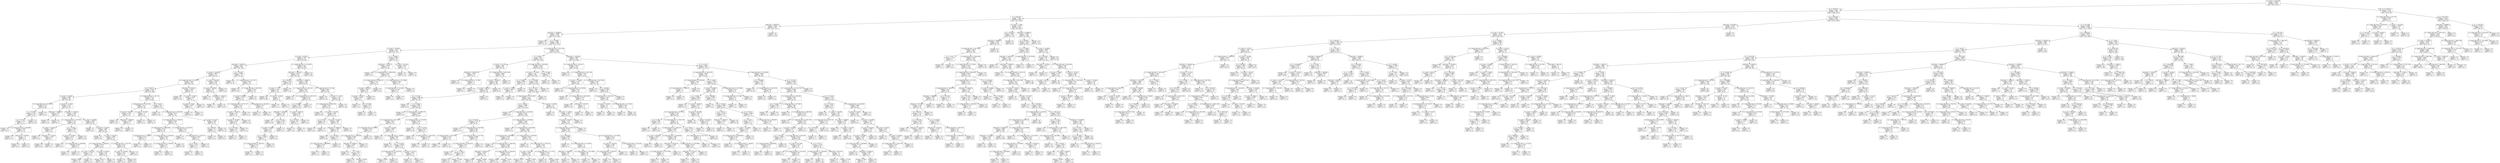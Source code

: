digraph Tree {
node [shape=box] ;
0 [label="s2_1_area <= 130.5849\nentropy = 0.9353\nsamples = 12449\nvalue = [8074, 4375]"] ;
1 [label="s2 <= 149.9707\nentropy = 0.9697\nsamples = 7183\nvalue = [2858, 4325]"] ;
0 -> 1 [labeldistance=2.5, labelangle=45, headlabel="True"] ;
2 [label="s1 <= 80.3136\nentropy = 0.681\nsamples = 3209\nvalue = [579, 2630]"] ;
1 -> 2 ;
3 [label="drift_time <= 628070.0\nentropy = 0.8439\nsamples = 1877\nvalue = [510, 1367]"] ;
2 -> 3 ;
4 [label="drift_time <= 104800.0\nentropy = 0.8689\nsamples = 1758\nvalue = [510, 1248]"] ;
3 -> 4 ;
5 [label="entropy = 0.0\nsamples = 74\nvalue = [0, 74]"] ;
4 -> 5 ;
6 [label="s2 <= 97.8045\nentropy = 0.8847\nsamples = 1684\nvalue = [510, 1174]"] ;
4 -> 6 ;
7 [label="s2_3_area <= 61.8283\nentropy = 0.799\nsamples = 623\nvalue = [151, 472]"] ;
6 -> 7 ;
8 [label="s2_4_area <= 40.1671\nentropy = 0.7687\nsamples = 574\nvalue = [129, 445]"] ;
7 -> 8 ;
9 [label="drift_time <= 441070.0\nentropy = 0.8303\nsamples = 385\nvalue = [101, 284]"] ;
8 -> 9 ;
10 [label="s2_4_area <= 39.548\nentropy = 0.8679\nsamples = 311\nvalue = [90, 221]"] ;
9 -> 10 ;
11 [label="s2_4_range_50p_area <= 334.3672\nentropy = 0.8432\nsamples = 295\nvalue = [80, 215]"] ;
10 -> 11 ;
12 [label="s2 <= 80.9122\nentropy = 0.8729\nsamples = 266\nvalue = [78, 188]"] ;
11 -> 12 ;
13 [label="s2_2_area <= 32.9504\nentropy = 0.9392\nsamples = 163\nvalue = [58, 105]"] ;
12 -> 13 ;
14 [label="s2_2_range_50p_area <= 875.6016\nentropy = 0.6723\nsamples = 34\nvalue = [6, 28]"] ;
13 -> 14 ;
15 [label="s1 <= 16.7951\nentropy = 0.5436\nsamples = 32\nvalue = [4, 28]"] ;
14 -> 15 ;
16 [label="s2 <= 70.7321\nentropy = 0.7871\nsamples = 17\nvalue = [4, 13]"] ;
15 -> 16 ;
17 [label="entropy = 0.0\nsamples = 2\nvalue = [2, 0]"] ;
16 -> 17 ;
18 [label="s2_3_range_50p_area <= 204.8984\nentropy = 0.5665\nsamples = 15\nvalue = [2, 13]"] ;
16 -> 18 ;
19 [label="entropy = 0.0\nsamples = 11\nvalue = [0, 11]"] ;
18 -> 19 ;
20 [label="drift_time <= 327805.0\nentropy = 1.0\nsamples = 4\nvalue = [2, 2]"] ;
18 -> 20 ;
21 [label="entropy = 0.0\nsamples = 2\nvalue = [0, 2]"] ;
20 -> 21 ;
22 [label="entropy = 0.0\nsamples = 2\nvalue = [2, 0]"] ;
20 -> 22 ;
23 [label="entropy = 0.0\nsamples = 15\nvalue = [0, 15]"] ;
15 -> 23 ;
24 [label="entropy = 0.0\nsamples = 2\nvalue = [2, 0]"] ;
14 -> 24 ;
25 [label="s2_4_area <= 17.4569\nentropy = 0.9727\nsamples = 129\nvalue = [52, 77]"] ;
13 -> 25 ;
26 [label="drift_time <= 342605.0\nentropy = 0.5917\nsamples = 7\nvalue = [6, 1]"] ;
25 -> 26 ;
27 [label="entropy = 0.0\nsamples = 6\nvalue = [6, 0]"] ;
26 -> 27 ;
28 [label="entropy = 0.0\nsamples = 1\nvalue = [0, 1]"] ;
26 -> 28 ;
29 [label="drift_time <= 175935.0\nentropy = 0.9559\nsamples = 122\nvalue = [46, 76]"] ;
25 -> 29 ;
30 [label="s2_1_range_50p_area <= 218.7961\nentropy = 0.7425\nsamples = 38\nvalue = [8, 30]"] ;
29 -> 30 ;
31 [label="s2_3_area <= 32.6245\nentropy = 0.994\nsamples = 11\nvalue = [6, 5]"] ;
30 -> 31 ;
32 [label="entropy = 0.0\nsamples = 4\nvalue = [0, 4]"] ;
31 -> 32 ;
33 [label="drift_time <= 173320.0\nentropy = 0.5917\nsamples = 7\nvalue = [6, 1]"] ;
31 -> 33 ;
34 [label="entropy = 0.0\nsamples = 6\nvalue = [6, 0]"] ;
33 -> 34 ;
35 [label="entropy = 0.0\nsamples = 1\nvalue = [0, 1]"] ;
33 -> 35 ;
36 [label="s1 <= 13.0021\nentropy = 0.3809\nsamples = 27\nvalue = [2, 25]"] ;
30 -> 36 ;
37 [label="s2_4_area <= 34.9529\nentropy = 0.8113\nsamples = 8\nvalue = [2, 6]"] ;
36 -> 37 ;
38 [label="entropy = 0.0\nsamples = 5\nvalue = [0, 5]"] ;
37 -> 38 ;
39 [label="s2_2_range_50p_area <= 246.0808\nentropy = 0.9183\nsamples = 3\nvalue = [2, 1]"] ;
37 -> 39 ;
40 [label="entropy = 0.0\nsamples = 1\nvalue = [0, 1]"] ;
39 -> 40 ;
41 [label="entropy = 0.0\nsamples = 2\nvalue = [2, 0]"] ;
39 -> 41 ;
42 [label="entropy = 0.0\nsamples = 19\nvalue = [0, 19]"] ;
36 -> 42 ;
43 [label="s2_2_area <= 33.3998\nentropy = 0.9934\nsamples = 84\nvalue = [38, 46]"] ;
29 -> 43 ;
44 [label="entropy = 0.0\nsamples = 4\nvalue = [4, 0]"] ;
43 -> 44 ;
45 [label="s2_2_area <= 35.3853\nentropy = 0.9837\nsamples = 80\nvalue = [34, 46]"] ;
43 -> 45 ;
46 [label="entropy = 0.0\nsamples = 6\nvalue = [0, 6]"] ;
45 -> 46 ;
47 [label="s2_3_area <= 39.1057\nentropy = 0.9953\nsamples = 74\nvalue = [34, 40]"] ;
45 -> 47 ;
48 [label="s2_4_range_50p_area <= 199.9223\nentropy = 0.9526\nsamples = 51\nvalue = [19, 32]"] ;
47 -> 48 ;
49 [label="s2_2_area <= 39.2741\nentropy = 0.7706\nsamples = 31\nvalue = [7, 24]"] ;
48 -> 49 ;
50 [label="entropy = 0.9341\nsamples = 20\nvalue = [7, 13]"] ;
49 -> 50 ;
51 [label="entropy = 0.0\nsamples = 11\nvalue = [0, 11]"] ;
49 -> 51 ;
52 [label="s2_4_area <= 36.2657\nentropy = 0.971\nsamples = 20\nvalue = [12, 8]"] ;
48 -> 52 ;
53 [label="entropy = 0.8113\nsamples = 16\nvalue = [12, 4]"] ;
52 -> 53 ;
54 [label="entropy = 0.0\nsamples = 4\nvalue = [0, 4]"] ;
52 -> 54 ;
55 [label="s2_3_range_50p_area <= 414.5701\nentropy = 0.9321\nsamples = 23\nvalue = [15, 8]"] ;
47 -> 55 ;
56 [label="s2_1_area <= 43.8168\nentropy = 0.8113\nsamples = 20\nvalue = [15, 5]"] ;
55 -> 56 ;
57 [label="entropy = 0.0\nsamples = 2\nvalue = [0, 2]"] ;
56 -> 57 ;
58 [label="entropy = 0.65\nsamples = 18\nvalue = [15, 3]"] ;
56 -> 58 ;
59 [label="entropy = 0.0\nsamples = 3\nvalue = [0, 3]"] ;
55 -> 59 ;
60 [label="s2_4_range_50p_area <= 181.718\nentropy = 0.7101\nsamples = 103\nvalue = [20, 83]"] ;
12 -> 60 ;
61 [label="s2_range_50p_area <= 2342.238\nentropy = 0.3712\nsamples = 42\nvalue = [3, 39]"] ;
60 -> 61 ;
62 [label="s2_2_area <= 56.9797\nentropy = 0.1756\nsamples = 38\nvalue = [1, 37]"] ;
61 -> 62 ;
63 [label="entropy = 0.0\nsamples = 35\nvalue = [0, 35]"] ;
62 -> 63 ;
64 [label="drift_time <= 238330.0\nentropy = 0.9183\nsamples = 3\nvalue = [1, 2]"] ;
62 -> 64 ;
65 [label="entropy = 0.0\nsamples = 2\nvalue = [0, 2]"] ;
64 -> 65 ;
66 [label="entropy = 0.0\nsamples = 1\nvalue = [1, 0]"] ;
64 -> 66 ;
67 [label="s2_1_area <= 61.3695\nentropy = 1.0\nsamples = 4\nvalue = [2, 2]"] ;
61 -> 67 ;
68 [label="entropy = 0.0\nsamples = 2\nvalue = [2, 0]"] ;
67 -> 68 ;
69 [label="entropy = 0.0\nsamples = 2\nvalue = [0, 2]"] ;
67 -> 69 ;
70 [label="s2 <= 81.927\nentropy = 0.8537\nsamples = 61\nvalue = [17, 44]"] ;
60 -> 70 ;
71 [label="entropy = 0.0\nsamples = 10\nvalue = [0, 10]"] ;
70 -> 71 ;
72 [label="s2_4_range_50p_area <= 249.3035\nentropy = 0.9183\nsamples = 51\nvalue = [17, 34]"] ;
70 -> 72 ;
73 [label="s2_4_range_50p_area <= 224.0674\nentropy = 0.9932\nsamples = 31\nvalue = [14, 17]"] ;
72 -> 73 ;
74 [label="s2_range_50p_area <= 925.9339\nentropy = 0.8315\nsamples = 19\nvalue = [5, 14]"] ;
73 -> 74 ;
75 [label="s2_range_50p_area <= 738.8057\nentropy = 0.8113\nsamples = 4\nvalue = [3, 1]"] ;
74 -> 75 ;
76 [label="entropy = 0.0\nsamples = 1\nvalue = [0, 1]"] ;
75 -> 76 ;
77 [label="entropy = 0.0\nsamples = 3\nvalue = [3, 0]"] ;
75 -> 77 ;
78 [label="s2_4_range_50p_area <= 194.0453\nentropy = 0.5665\nsamples = 15\nvalue = [2, 13]"] ;
74 -> 78 ;
79 [label="s2_3_range_50p_area <= 239.3618\nentropy = 0.971\nsamples = 5\nvalue = [2, 3]"] ;
78 -> 79 ;
80 [label="entropy = 0.0\nsamples = 2\nvalue = [2, 0]"] ;
79 -> 80 ;
81 [label="entropy = 0.0\nsamples = 3\nvalue = [0, 3]"] ;
79 -> 81 ;
82 [label="entropy = 0.0\nsamples = 10\nvalue = [0, 10]"] ;
78 -> 82 ;
83 [label="s2_4_range_50p_area <= 233.6131\nentropy = 0.8113\nsamples = 12\nvalue = [9, 3]"] ;
73 -> 83 ;
84 [label="entropy = 0.0\nsamples = 5\nvalue = [5, 0]"] ;
83 -> 84 ;
85 [label="s2_range_50p_area <= 1743.1577\nentropy = 0.9852\nsamples = 7\nvalue = [4, 3]"] ;
83 -> 85 ;
86 [label="s2 <= 87.945\nentropy = 0.8113\nsamples = 4\nvalue = [1, 3]"] ;
85 -> 86 ;
87 [label="entropy = 0.0\nsamples = 1\nvalue = [1, 0]"] ;
86 -> 87 ;
88 [label="entropy = 0.0\nsamples = 3\nvalue = [0, 3]"] ;
86 -> 88 ;
89 [label="entropy = 0.0\nsamples = 3\nvalue = [3, 0]"] ;
85 -> 89 ;
90 [label="s2_2_area <= 37.3477\nentropy = 0.6098\nsamples = 20\nvalue = [3, 17]"] ;
72 -> 90 ;
91 [label="s2 <= 88.828\nentropy = 1.0\nsamples = 6\nvalue = [3, 3]"] ;
90 -> 91 ;
92 [label="entropy = 0.0\nsamples = 3\nvalue = [3, 0]"] ;
91 -> 92 ;
93 [label="entropy = 0.0\nsamples = 3\nvalue = [0, 3]"] ;
91 -> 93 ;
94 [label="entropy = 0.0\nsamples = 14\nvalue = [0, 14]"] ;
90 -> 94 ;
95 [label="drift_time <= 307495.0\nentropy = 0.3621\nsamples = 29\nvalue = [2, 27]"] ;
11 -> 95 ;
96 [label="entropy = 0.0\nsamples = 22\nvalue = [0, 22]"] ;
95 -> 96 ;
97 [label="s2_3_area <= 37.0812\nentropy = 0.8631\nsamples = 7\nvalue = [2, 5]"] ;
95 -> 97 ;
98 [label="s2_4_area <= 8.048\nentropy = 0.9183\nsamples = 3\nvalue = [2, 1]"] ;
97 -> 98 ;
99 [label="entropy = 0.0\nsamples = 1\nvalue = [0, 1]"] ;
98 -> 99 ;
100 [label="entropy = 0.0\nsamples = 2\nvalue = [2, 0]"] ;
98 -> 100 ;
101 [label="entropy = 0.0\nsamples = 4\nvalue = [0, 4]"] ;
97 -> 101 ;
102 [label="s2_1_area <= 64.4435\nentropy = 0.9544\nsamples = 16\nvalue = [10, 6]"] ;
10 -> 102 ;
103 [label="s2_3_area <= 39.8883\nentropy = 0.65\nsamples = 12\nvalue = [10, 2]"] ;
102 -> 103 ;
104 [label="entropy = 0.0\nsamples = 1\nvalue = [0, 1]"] ;
103 -> 104 ;
105 [label="drift_time <= 143310.0\nentropy = 0.4395\nsamples = 11\nvalue = [10, 1]"] ;
103 -> 105 ;
106 [label="entropy = 0.0\nsamples = 1\nvalue = [0, 1]"] ;
105 -> 106 ;
107 [label="entropy = 0.0\nsamples = 10\nvalue = [10, 0]"] ;
105 -> 107 ;
108 [label="entropy = 0.0\nsamples = 4\nvalue = [0, 4]"] ;
102 -> 108 ;
109 [label="s2 <= 78.5592\nentropy = 0.6064\nsamples = 74\nvalue = [11, 63]"] ;
9 -> 109 ;
110 [label="entropy = 0.0\nsamples = 31\nvalue = [0, 31]"] ;
109 -> 110 ;
111 [label="s2_1_range_50p_area <= 212.5273\nentropy = 0.8204\nsamples = 43\nvalue = [11, 32]"] ;
109 -> 111 ;
112 [label="entropy = 0.0\nsamples = 10\nvalue = [0, 10]"] ;
111 -> 112 ;
113 [label="s2_2_range_50p_area <= 653.7916\nentropy = 0.9183\nsamples = 33\nvalue = [11, 22]"] ;
111 -> 113 ;
114 [label="s2_3_area <= 39.4664\nentropy = 0.9751\nsamples = 27\nvalue = [11, 16]"] ;
113 -> 114 ;
115 [label="s2_1_range_50p_area <= 2073.1147\nentropy = 0.8113\nsamples = 20\nvalue = [5, 15]"] ;
114 -> 115 ;
116 [label="s2_3_area <= 35.8144\nentropy = 0.65\nsamples = 18\nvalue = [3, 15]"] ;
115 -> 116 ;
117 [label="s2_3_area <= 34.3005\nentropy = 0.9544\nsamples = 8\nvalue = [3, 5]"] ;
116 -> 117 ;
118 [label="s1 <= 49.7254\nentropy = 0.65\nsamples = 6\nvalue = [1, 5]"] ;
117 -> 118 ;
119 [label="entropy = 0.0\nsamples = 5\nvalue = [0, 5]"] ;
118 -> 119 ;
120 [label="entropy = 0.0\nsamples = 1\nvalue = [1, 0]"] ;
118 -> 120 ;
121 [label="entropy = 0.0\nsamples = 2\nvalue = [2, 0]"] ;
117 -> 121 ;
122 [label="entropy = 0.0\nsamples = 10\nvalue = [0, 10]"] ;
116 -> 122 ;
123 [label="entropy = 0.0\nsamples = 2\nvalue = [2, 0]"] ;
115 -> 123 ;
124 [label="s2_range_50p_area <= 456.4435\nentropy = 0.5917\nsamples = 7\nvalue = [6, 1]"] ;
114 -> 124 ;
125 [label="entropy = 0.0\nsamples = 1\nvalue = [0, 1]"] ;
124 -> 125 ;
126 [label="entropy = 0.0\nsamples = 6\nvalue = [6, 0]"] ;
124 -> 126 ;
127 [label="entropy = 0.0\nsamples = 6\nvalue = [0, 6]"] ;
113 -> 127 ;
128 [label="s2_1_range_50p_area <= 2735.6597\nentropy = 0.6052\nsamples = 189\nvalue = [28, 161]"] ;
8 -> 128 ;
129 [label="drift_time <= 255305.0\nentropy = 0.6715\nsamples = 159\nvalue = [28, 131]"] ;
128 -> 129 ;
130 [label="s2 <= 96.5432\nentropy = 0.3138\nsamples = 53\nvalue = [3, 50]"] ;
129 -> 130 ;
131 [label="s2_2_area <= 71.377\nentropy = 0.1392\nsamples = 51\nvalue = [1, 50]"] ;
130 -> 131 ;
132 [label="entropy = 0.0\nsamples = 49\nvalue = [0, 49]"] ;
131 -> 132 ;
133 [label="s2_1_area <= 81.9439\nentropy = 1.0\nsamples = 2\nvalue = [1, 1]"] ;
131 -> 133 ;
134 [label="entropy = 0.0\nsamples = 1\nvalue = [1, 0]"] ;
133 -> 134 ;
135 [label="entropy = 0.0\nsamples = 1\nvalue = [0, 1]"] ;
133 -> 135 ;
136 [label="entropy = 0.0\nsamples = 2\nvalue = [2, 0]"] ;
130 -> 136 ;
137 [label="drift_time <= 353995.0\nentropy = 0.7881\nsamples = 106\nvalue = [25, 81]"] ;
129 -> 137 ;
138 [label="s2_1_range_50p_area <= 351.4107\nentropy = 0.9678\nsamples = 38\nvalue = [15, 23]"] ;
137 -> 138 ;
139 [label="entropy = 0.0\nsamples = 3\nvalue = [3, 0]"] ;
138 -> 139 ;
140 [label="s2_3_range_50p_area <= 3073.7937\nentropy = 0.9275\nsamples = 35\nvalue = [12, 23]"] ;
138 -> 140 ;
141 [label="s1 <= 19.0086\nentropy = 0.885\nsamples = 33\nvalue = [10, 23]"] ;
140 -> 141 ;
142 [label="drift_time <= 305705.0\nentropy = 0.7383\nsamples = 24\nvalue = [5, 19]"] ;
141 -> 142 ;
143 [label="entropy = 0.0\nsamples = 10\nvalue = [0, 10]"] ;
142 -> 143 ;
144 [label="s2 <= 94.126\nentropy = 0.9403\nsamples = 14\nvalue = [5, 9]"] ;
142 -> 144 ;
145 [label="s2_2_area <= 59.8077\nentropy = 0.8113\nsamples = 12\nvalue = [3, 9]"] ;
144 -> 145 ;
146 [label="s1 <= 14.0234\nentropy = 0.9852\nsamples = 7\nvalue = [3, 4]"] ;
145 -> 146 ;
147 [label="s2_3_range_50p_area <= 199.0182\nentropy = 0.8113\nsamples = 4\nvalue = [3, 1]"] ;
146 -> 147 ;
148 [label="entropy = 0.0\nsamples = 1\nvalue = [0, 1]"] ;
147 -> 148 ;
149 [label="entropy = 0.0\nsamples = 3\nvalue = [3, 0]"] ;
147 -> 149 ;
150 [label="entropy = 0.0\nsamples = 3\nvalue = [0, 3]"] ;
146 -> 150 ;
151 [label="entropy = 0.0\nsamples = 5\nvalue = [0, 5]"] ;
145 -> 151 ;
152 [label="entropy = 0.0\nsamples = 2\nvalue = [2, 0]"] ;
144 -> 152 ;
153 [label="s2_1_area <= 68.8728\nentropy = 0.9911\nsamples = 9\nvalue = [5, 4]"] ;
141 -> 153 ;
154 [label="s2 <= 92.5676\nentropy = 0.65\nsamples = 6\nvalue = [5, 1]"] ;
153 -> 154 ;
155 [label="entropy = 0.0\nsamples = 5\nvalue = [5, 0]"] ;
154 -> 155 ;
156 [label="entropy = 0.0\nsamples = 1\nvalue = [0, 1]"] ;
154 -> 156 ;
157 [label="entropy = 0.0\nsamples = 3\nvalue = [0, 3]"] ;
153 -> 157 ;
158 [label="entropy = 0.0\nsamples = 2\nvalue = [2, 0]"] ;
140 -> 158 ;
159 [label="s2_2_range_50p_area <= 351.246\nentropy = 0.6024\nsamples = 68\nvalue = [10, 58]"] ;
137 -> 159 ;
160 [label="entropy = 0.0\nsamples = 22\nvalue = [0, 22]"] ;
159 -> 160 ;
161 [label="s2_1_area <= 71.1974\nentropy = 0.7554\nsamples = 46\nvalue = [10, 36]"] ;
159 -> 161 ;
162 [label="s2_1_range_50p_area <= 886.4584\nentropy = 0.896\nsamples = 32\nvalue = [10, 22]"] ;
161 -> 162 ;
163 [label="entropy = 0.0\nsamples = 10\nvalue = [0, 10]"] ;
162 -> 163 ;
164 [label="s2_3_area <= 47.6762\nentropy = 0.994\nsamples = 22\nvalue = [10, 12]"] ;
162 -> 164 ;
165 [label="s1 <= 28.82\nentropy = 0.65\nsamples = 6\nvalue = [5, 1]"] ;
164 -> 165 ;
166 [label="entropy = 0.0\nsamples = 5\nvalue = [5, 0]"] ;
165 -> 166 ;
167 [label="entropy = 0.0\nsamples = 1\nvalue = [0, 1]"] ;
165 -> 167 ;
168 [label="s2_4_area <= 53.4422\nentropy = 0.896\nsamples = 16\nvalue = [5, 11]"] ;
164 -> 168 ;
169 [label="drift_time <= 500675.0\nentropy = 0.7496\nsamples = 14\nvalue = [3, 11]"] ;
168 -> 169 ;
170 [label="entropy = 0.0\nsamples = 9\nvalue = [0, 9]"] ;
169 -> 170 ;
171 [label="s2 <= 83.8617\nentropy = 0.971\nsamples = 5\nvalue = [3, 2]"] ;
169 -> 171 ;
172 [label="s2_2_range_50p_area <= 689.8828\nentropy = 0.9183\nsamples = 3\nvalue = [1, 2]"] ;
171 -> 172 ;
173 [label="entropy = 0.0\nsamples = 1\nvalue = [1, 0]"] ;
172 -> 173 ;
174 [label="entropy = 0.0\nsamples = 2\nvalue = [0, 2]"] ;
172 -> 174 ;
175 [label="entropy = 0.0\nsamples = 2\nvalue = [2, 0]"] ;
171 -> 175 ;
176 [label="entropy = 0.0\nsamples = 2\nvalue = [2, 0]"] ;
168 -> 176 ;
177 [label="entropy = 0.0\nsamples = 14\nvalue = [0, 14]"] ;
161 -> 177 ;
178 [label="entropy = 0.0\nsamples = 30\nvalue = [0, 30]"] ;
128 -> 178 ;
179 [label="s1 <= 23.9385\nentropy = 0.9925\nsamples = 49\nvalue = [22, 27]"] ;
7 -> 179 ;
180 [label="drift_time <= 135175.0\nentropy = 0.9799\nsamples = 36\nvalue = [21, 15]"] ;
179 -> 180 ;
181 [label="entropy = 0.0\nsamples = 3\nvalue = [0, 3]"] ;
180 -> 181 ;
182 [label="s2_3_range_50p_area <= 2065.5044\nentropy = 0.9457\nsamples = 33\nvalue = [21, 12]"] ;
180 -> 182 ;
183 [label="s2_4_range_50p_area <= 1098.1017\nentropy = 0.7554\nsamples = 23\nvalue = [18, 5]"] ;
182 -> 183 ;
184 [label="s2_3_area <= 66.9414\nentropy = 0.9612\nsamples = 13\nvalue = [8, 5]"] ;
183 -> 184 ;
185 [label="s2_4_area <= 53.6131\nentropy = 0.9544\nsamples = 8\nvalue = [3, 5]"] ;
184 -> 185 ;
186 [label="entropy = 0.0\nsamples = 2\nvalue = [2, 0]"] ;
185 -> 186 ;
187 [label="s2 <= 95.1008\nentropy = 0.65\nsamples = 6\nvalue = [1, 5]"] ;
185 -> 187 ;
188 [label="entropy = 0.0\nsamples = 5\nvalue = [0, 5]"] ;
187 -> 188 ;
189 [label="entropy = 0.0\nsamples = 1\nvalue = [1, 0]"] ;
187 -> 189 ;
190 [label="entropy = 0.0\nsamples = 5\nvalue = [5, 0]"] ;
184 -> 190 ;
191 [label="entropy = 0.0\nsamples = 10\nvalue = [10, 0]"] ;
183 -> 191 ;
192 [label="s2_2_range_50p_area <= 2572.9868\nentropy = 0.8813\nsamples = 10\nvalue = [3, 7]"] ;
182 -> 192 ;
193 [label="s2_range_50p_area <= 745.0594\nentropy = 0.5436\nsamples = 8\nvalue = [1, 7]"] ;
192 -> 193 ;
194 [label="entropy = 0.0\nsamples = 1\nvalue = [1, 0]"] ;
193 -> 194 ;
195 [label="entropy = 0.0\nsamples = 7\nvalue = [0, 7]"] ;
193 -> 195 ;
196 [label="entropy = 0.0\nsamples = 2\nvalue = [2, 0]"] ;
192 -> 196 ;
197 [label="s2_2_area <= 82.5204\nentropy = 0.3912\nsamples = 13\nvalue = [1, 12]"] ;
179 -> 197 ;
198 [label="entropy = 0.0\nsamples = 12\nvalue = [0, 12]"] ;
197 -> 198 ;
199 [label="entropy = 0.0\nsamples = 1\nvalue = [1, 0]"] ;
197 -> 199 ;
200 [label="s2_4_range_50p_area <= 291.7304\nentropy = 0.9232\nsamples = 1061\nvalue = [359, 702]"] ;
6 -> 200 ;
201 [label="s1 <= 9.6447\nentropy = 0.971\nsamples = 560\nvalue = [224, 336]"] ;
200 -> 201 ;
202 [label="s2_4_area <= 25.1782\nentropy = 0.995\nsamples = 120\nvalue = [65, 55]"] ;
201 -> 202 ;
203 [label="drift_time <= 600795.0\nentropy = 0.3534\nsamples = 15\nvalue = [14, 1]"] ;
202 -> 203 ;
204 [label="entropy = 0.0\nsamples = 13\nvalue = [13, 0]"] ;
203 -> 204 ;
205 [label="s2_3_range_50p_area <= 70.2087\nentropy = 1.0\nsamples = 2\nvalue = [1, 1]"] ;
203 -> 205 ;
206 [label="entropy = 0.0\nsamples = 1\nvalue = [0, 1]"] ;
205 -> 206 ;
207 [label="entropy = 0.0\nsamples = 1\nvalue = [1, 0]"] ;
205 -> 207 ;
208 [label="s2_1_range_50p_area <= 4504.5249\nentropy = 0.9994\nsamples = 105\nvalue = [51, 54]"] ;
202 -> 208 ;
209 [label="s2_1_area <= 95.4356\nentropy = 0.9997\nsamples = 100\nvalue = [51, 49]"] ;
208 -> 209 ;
210 [label="s2_1_area <= 88.2131\nentropy = 0.9957\nsamples = 91\nvalue = [42, 49]"] ;
209 -> 210 ;
211 [label="s1 <= 2.2738\nentropy = 0.9996\nsamples = 86\nvalue = [42, 44]"] ;
210 -> 211 ;
212 [label="entropy = 0.0\nsamples = 4\nvalue = [4, 0]"] ;
211 -> 212 ;
213 [label="s1 <= 2.4582\nentropy = 0.9961\nsamples = 82\nvalue = [38, 44]"] ;
211 -> 213 ;
214 [label="entropy = 0.0\nsamples = 5\nvalue = [0, 5]"] ;
213 -> 214 ;
215 [label="s2_range_50p_area <= 1986.7797\nentropy = 0.9999\nsamples = 77\nvalue = [38, 39]"] ;
213 -> 215 ;
216 [label="s2_1_range_50p_area <= 481.2818\nentropy = 0.9852\nsamples = 56\nvalue = [32, 24]"] ;
215 -> 216 ;
217 [label="s2_1_range_50p_area <= 256.9502\nentropy = 0.8555\nsamples = 25\nvalue = [18, 7]"] ;
216 -> 217 ;
218 [label="s2_3_range_50p_area <= 325.1838\nentropy = 0.9968\nsamples = 15\nvalue = [8, 7]"] ;
217 -> 218 ;
219 [label="drift_time <= 378835.0\nentropy = 0.8454\nsamples = 11\nvalue = [8, 3]"] ;
218 -> 219 ;
220 [label="entropy = 0.0\nsamples = 6\nvalue = [6, 0]"] ;
219 -> 220 ;
221 [label="s1 <= 3.263\nentropy = 0.971\nsamples = 5\nvalue = [2, 3]"] ;
219 -> 221 ;
222 [label="entropy = 0.0\nsamples = 2\nvalue = [0, 2]"] ;
221 -> 222 ;
223 [label="entropy = 0.9183\nsamples = 3\nvalue = [2, 1]"] ;
221 -> 223 ;
224 [label="entropy = 0.0\nsamples = 4\nvalue = [0, 4]"] ;
218 -> 224 ;
225 [label="entropy = 0.0\nsamples = 10\nvalue = [10, 0]"] ;
217 -> 225 ;
226 [label="s2_3_area <= 41.063\nentropy = 0.9932\nsamples = 31\nvalue = [14, 17]"] ;
216 -> 226 ;
227 [label="entropy = 0.0\nsamples = 4\nvalue = [0, 4]"] ;
226 -> 227 ;
228 [label="s2_4_range_50p_area <= 188.019\nentropy = 0.999\nsamples = 27\nvalue = [14, 13]"] ;
226 -> 228 ;
229 [label="entropy = 0.0\nsamples = 4\nvalue = [0, 4]"] ;
228 -> 229 ;
230 [label="s2 <= 112.3544\nentropy = 0.9656\nsamples = 23\nvalue = [14, 9]"] ;
228 -> 230 ;
231 [label="s2_3_range_50p_area <= 192.8159\nentropy = 0.7642\nsamples = 9\nvalue = [2, 7]"] ;
230 -> 231 ;
232 [label="entropy = 0.9183\nsamples = 3\nvalue = [2, 1]"] ;
231 -> 232 ;
233 [label="entropy = 0.0\nsamples = 6\nvalue = [0, 6]"] ;
231 -> 233 ;
234 [label="s2_2_area <= 56.7521\nentropy = 0.5917\nsamples = 14\nvalue = [12, 2]"] ;
230 -> 234 ;
235 [label="entropy = 0.0\nsamples = 9\nvalue = [9, 0]"] ;
234 -> 235 ;
236 [label="entropy = 0.971\nsamples = 5\nvalue = [3, 2]"] ;
234 -> 236 ;
237 [label="s2_1_range_50p_area <= 1105.5056\nentropy = 0.8631\nsamples = 21\nvalue = [6, 15]"] ;
215 -> 237 ;
238 [label="entropy = 0.0\nsamples = 13\nvalue = [0, 13]"] ;
237 -> 238 ;
239 [label="s2 <= 113.2764\nentropy = 0.8113\nsamples = 8\nvalue = [6, 2]"] ;
237 -> 239 ;
240 [label="entropy = 0.0\nsamples = 5\nvalue = [5, 0]"] ;
239 -> 240 ;
241 [label="s2_range_50p_area <= 2447.5474\nentropy = 0.9183\nsamples = 3\nvalue = [1, 2]"] ;
239 -> 241 ;
242 [label="entropy = 0.0\nsamples = 2\nvalue = [0, 2]"] ;
241 -> 242 ;
243 [label="entropy = 0.0\nsamples = 1\nvalue = [1, 0]"] ;
241 -> 243 ;
244 [label="entropy = 0.0\nsamples = 5\nvalue = [0, 5]"] ;
210 -> 244 ;
245 [label="entropy = 0.0\nsamples = 9\nvalue = [9, 0]"] ;
209 -> 245 ;
246 [label="entropy = 0.0\nsamples = 5\nvalue = [0, 5]"] ;
208 -> 246 ;
247 [label="s2_4_range_50p_area <= 285.6932\nentropy = 0.9438\nsamples = 440\nvalue = [159, 281]"] ;
201 -> 247 ;
248 [label="s2_1_area <= 27.8789\nentropy = 0.937\nsamples = 433\nvalue = [153, 280]"] ;
247 -> 248 ;
249 [label="s1 <= 28.8481\nentropy = 0.8631\nsamples = 14\nvalue = [10, 4]"] ;
248 -> 249 ;
250 [label="s2_1_area <= 8.5909\nentropy = 0.9183\nsamples = 6\nvalue = [2, 4]"] ;
249 -> 250 ;
251 [label="entropy = 0.0\nsamples = 4\nvalue = [0, 4]"] ;
250 -> 251 ;
252 [label="entropy = 0.0\nsamples = 2\nvalue = [2, 0]"] ;
250 -> 252 ;
253 [label="entropy = 0.0\nsamples = 8\nvalue = [8, 0]"] ;
249 -> 253 ;
254 [label="s2 <= 148.0045\nentropy = 0.926\nsamples = 419\nvalue = [143, 276]"] ;
248 -> 254 ;
255 [label="s2 <= 147.2627\nentropy = 0.9314\nsamples = 412\nvalue = [143, 269]"] ;
254 -> 255 ;
256 [label="s2_range_50p_area <= 2422.8057\nentropy = 0.927\nsamples = 409\nvalue = [140, 269]"] ;
255 -> 256 ;
257 [label="s1 <= 11.4893\nentropy = 0.9036\nsamples = 357\nvalue = [114, 243]"] ;
256 -> 257 ;
258 [label="entropy = 0.0\nsamples = 9\nvalue = [0, 9]"] ;
257 -> 258 ;
259 [label="s2_4_range_50p_area <= 143.9108\nentropy = 0.9124\nsamples = 348\nvalue = [114, 234]"] ;
257 -> 259 ;
260 [label="s2 <= 107.0705\nentropy = 0.6752\nsamples = 45\nvalue = [8, 37]"] ;
259 -> 260 ;
261 [label="entropy = 0.0\nsamples = 17\nvalue = [0, 17]"] ;
260 -> 261 ;
262 [label="s2_3_range_50p_area <= 204.5568\nentropy = 0.8631\nsamples = 28\nvalue = [8, 20]"] ;
260 -> 262 ;
263 [label="s2_range_50p_area <= 975.7563\nentropy = 0.3912\nsamples = 13\nvalue = [1, 12]"] ;
262 -> 263 ;
264 [label="entropy = 0.0\nsamples = 1\nvalue = [1, 0]"] ;
263 -> 264 ;
265 [label="entropy = 0.0\nsamples = 12\nvalue = [0, 12]"] ;
263 -> 265 ;
266 [label="s2_4_range_50p_area <= 137.7251\nentropy = 0.9968\nsamples = 15\nvalue = [7, 8]"] ;
262 -> 266 ;
267 [label="s2_2_range_50p_area <= 180.4578\nentropy = 0.9457\nsamples = 11\nvalue = [7, 4]"] ;
266 -> 267 ;
268 [label="entropy = 0.0\nsamples = 2\nvalue = [0, 2]"] ;
267 -> 268 ;
269 [label="s1 <= 27.3912\nentropy = 0.7642\nsamples = 9\nvalue = [7, 2]"] ;
267 -> 269 ;
270 [label="entropy = 0.0\nsamples = 6\nvalue = [6, 0]"] ;
269 -> 270 ;
271 [label="entropy = 0.9183\nsamples = 3\nvalue = [1, 2]"] ;
269 -> 271 ;
272 [label="entropy = 0.0\nsamples = 4\nvalue = [0, 4]"] ;
266 -> 272 ;
273 [label="s2_4_range_50p_area <= 145.8649\nentropy = 0.9339\nsamples = 303\nvalue = [106, 197]"] ;
259 -> 273 ;
274 [label="entropy = 0.0\nsamples = 5\nvalue = [5, 0]"] ;
273 -> 274 ;
275 [label="s2_1_range_50p_area <= 630.4409\nentropy = 0.9238\nsamples = 298\nvalue = [101, 197]"] ;
273 -> 275 ;
276 [label="s2_range_50p_area <= 664.8663\nentropy = 0.9901\nsamples = 111\nvalue = [49, 62]"] ;
275 -> 276 ;
277 [label="entropy = 0.0\nsamples = 6\nvalue = [0, 6]"] ;
276 -> 277 ;
278 [label="s2_4_range_50p_area <= 198.1336\nentropy = 0.9968\nsamples = 105\nvalue = [49, 56]"] ;
276 -> 278 ;
279 [label="drift_time <= 293755.0\nentropy = 0.9035\nsamples = 47\nvalue = [15, 32]"] ;
278 -> 279 ;
280 [label="entropy = 0.4855\nsamples = 19\nvalue = [2, 17]"] ;
279 -> 280 ;
281 [label="entropy = 0.9963\nsamples = 28\nvalue = [13, 15]"] ;
279 -> 281 ;
282 [label="s2_2_range_50p_area <= 240.4104\nentropy = 0.9784\nsamples = 58\nvalue = [34, 24]"] ;
278 -> 282 ;
283 [label="entropy = 0.9953\nsamples = 37\nvalue = [17, 20]"] ;
282 -> 283 ;
284 [label="entropy = 0.7025\nsamples = 21\nvalue = [17, 4]"] ;
282 -> 284 ;
285 [label="s2_1_range_50p_area <= 790.2916\nentropy = 0.8528\nsamples = 187\nvalue = [52, 135]"] ;
275 -> 285 ;
286 [label="entropy = 0.0\nsamples = 14\nvalue = [0, 14]"] ;
285 -> 286 ;
287 [label="s2_4_range_50p_area <= 209.7613\nentropy = 0.882\nsamples = 173\nvalue = [52, 121]"] ;
285 -> 287 ;
288 [label="s2_1_area <= 63.1139\nentropy = 0.9591\nsamples = 97\nvalue = [37, 60]"] ;
287 -> 288 ;
289 [label="entropy = 0.8767\nsamples = 27\nvalue = [19, 8]"] ;
288 -> 289 ;
290 [label="entropy = 0.8224\nsamples = 70\nvalue = [18, 52]"] ;
288 -> 290 ;
291 [label="s2_2_range_50p_area <= 277.7791\nentropy = 0.7166\nsamples = 76\nvalue = [15, 61]"] ;
287 -> 291 ;
292 [label="entropy = 0.0\nsamples = 22\nvalue = [0, 22]"] ;
291 -> 292 ;
293 [label="entropy = 0.8524\nsamples = 54\nvalue = [15, 39]"] ;
291 -> 293 ;
294 [label="s2_4_area <= 31.6956\nentropy = 1.0\nsamples = 52\nvalue = [26, 26]"] ;
256 -> 294 ;
295 [label="entropy = 0.0\nsamples = 5\nvalue = [0, 5]"] ;
294 -> 295 ;
296 [label="s2_2_area <= 79.4301\nentropy = 0.9918\nsamples = 47\nvalue = [26, 21]"] ;
294 -> 296 ;
297 [label="s2_3_area <= 56.4878\nentropy = 0.976\nsamples = 44\nvalue = [26, 18]"] ;
296 -> 297 ;
298 [label="s2_4_range_50p_area <= 187.4734\nentropy = 0.9957\nsamples = 39\nvalue = [21, 18]"] ;
297 -> 298 ;
299 [label="s2 <= 106.4407\nentropy = 0.8997\nsamples = 19\nvalue = [6, 13]"] ;
298 -> 299 ;
300 [label="entropy = 0.0\nsamples = 7\nvalue = [0, 7]"] ;
299 -> 300 ;
301 [label="s2_3_range_50p_area <= 221.8592\nentropy = 1.0\nsamples = 12\nvalue = [6, 6]"] ;
299 -> 301 ;
302 [label="drift_time <= 353645.0\nentropy = 0.65\nsamples = 6\nvalue = [5, 1]"] ;
301 -> 302 ;
303 [label="entropy = 0.0\nsamples = 1\nvalue = [0, 1]"] ;
302 -> 303 ;
304 [label="entropy = 0.0\nsamples = 5\nvalue = [5, 0]"] ;
302 -> 304 ;
305 [label="s2_1_range_50p_area <= 2417.3828\nentropy = 0.65\nsamples = 6\nvalue = [1, 5]"] ;
301 -> 305 ;
306 [label="entropy = 0.0\nsamples = 5\nvalue = [0, 5]"] ;
305 -> 306 ;
307 [label="entropy = 0.0\nsamples = 1\nvalue = [1, 0]"] ;
305 -> 307 ;
308 [label="s2_3_range_50p_area <= 377.2864\nentropy = 0.8113\nsamples = 20\nvalue = [15, 5]"] ;
298 -> 308 ;
309 [label="s2_3_area <= 35.5276\nentropy = 0.5665\nsamples = 15\nvalue = [13, 2]"] ;
308 -> 309 ;
310 [label="s2_4_range_50p_area <= 203.8797\nentropy = 0.9183\nsamples = 3\nvalue = [1, 2]"] ;
309 -> 310 ;
311 [label="entropy = 0.0\nsamples = 1\nvalue = [1, 0]"] ;
310 -> 311 ;
312 [label="entropy = 0.0\nsamples = 2\nvalue = [0, 2]"] ;
310 -> 312 ;
313 [label="entropy = 0.0\nsamples = 12\nvalue = [12, 0]"] ;
309 -> 313 ;
314 [label="s2_4_range_50p_area <= 231.4391\nentropy = 0.971\nsamples = 5\nvalue = [2, 3]"] ;
308 -> 314 ;
315 [label="entropy = 0.0\nsamples = 2\nvalue = [2, 0]"] ;
314 -> 315 ;
316 [label="entropy = 0.0\nsamples = 3\nvalue = [0, 3]"] ;
314 -> 316 ;
317 [label="entropy = 0.0\nsamples = 5\nvalue = [5, 0]"] ;
297 -> 317 ;
318 [label="entropy = 0.0\nsamples = 3\nvalue = [0, 3]"] ;
296 -> 318 ;
319 [label="entropy = 0.0\nsamples = 3\nvalue = [3, 0]"] ;
255 -> 319 ;
320 [label="entropy = 0.0\nsamples = 7\nvalue = [0, 7]"] ;
254 -> 320 ;
321 [label="s1 <= 35.3681\nentropy = 0.5917\nsamples = 7\nvalue = [6, 1]"] ;
247 -> 321 ;
322 [label="entropy = 0.0\nsamples = 6\nvalue = [6, 0]"] ;
321 -> 322 ;
323 [label="entropy = 0.0\nsamples = 1\nvalue = [0, 1]"] ;
321 -> 323 ;
324 [label="drift_time <= 254245.0\nentropy = 0.8407\nsamples = 501\nvalue = [135, 366]"] ;
200 -> 324 ;
325 [label="s2_2_range_50p_area <= 195.8237\nentropy = 0.6429\nsamples = 110\nvalue = [18, 92]"] ;
324 -> 325 ;
326 [label="entropy = 0.0\nsamples = 3\nvalue = [3, 0]"] ;
325 -> 326 ;
327 [label="s2_1_range_50p_area <= 3101.4336\nentropy = 0.5847\nsamples = 107\nvalue = [15, 92]"] ;
325 -> 327 ;
328 [label="s2_2_area <= 79.7466\nentropy = 0.2762\nsamples = 63\nvalue = [3, 60]"] ;
327 -> 328 ;
329 [label="entropy = 0.0\nsamples = 44\nvalue = [0, 44]"] ;
328 -> 329 ;
330 [label="s2_2_range_50p_area <= 1214.9594\nentropy = 0.6292\nsamples = 19\nvalue = [3, 16]"] ;
328 -> 330 ;
331 [label="entropy = 0.0\nsamples = 2\nvalue = [2, 0]"] ;
330 -> 331 ;
332 [label="s2_2_range_50p_area <= 8423.6201\nentropy = 0.3228\nsamples = 17\nvalue = [1, 16]"] ;
330 -> 332 ;
333 [label="entropy = 0.0\nsamples = 15\nvalue = [0, 15]"] ;
332 -> 333 ;
334 [label="drift_time <= 197370.0\nentropy = 1.0\nsamples = 2\nvalue = [1, 1]"] ;
332 -> 334 ;
335 [label="entropy = 0.0\nsamples = 1\nvalue = [1, 0]"] ;
334 -> 335 ;
336 [label="entropy = 0.0\nsamples = 1\nvalue = [0, 1]"] ;
334 -> 336 ;
337 [label="s2_1_range_50p_area <= 3337.0835\nentropy = 0.8454\nsamples = 44\nvalue = [12, 32]"] ;
327 -> 337 ;
338 [label="entropy = 0.0\nsamples = 6\nvalue = [6, 0]"] ;
337 -> 338 ;
339 [label="s2 <= 144.4503\nentropy = 0.6292\nsamples = 38\nvalue = [6, 32]"] ;
337 -> 339 ;
340 [label="s2_range_50p_area <= 1195.2207\nentropy = 0.5033\nsamples = 36\nvalue = [4, 32]"] ;
339 -> 340 ;
341 [label="s2_4_area <= 62.8542\nentropy = 1.0\nsamples = 6\nvalue = [3, 3]"] ;
340 -> 341 ;
342 [label="entropy = 0.0\nsamples = 3\nvalue = [0, 3]"] ;
341 -> 342 ;
343 [label="entropy = 0.0\nsamples = 3\nvalue = [3, 0]"] ;
341 -> 343 ;
344 [label="s2_3_range_50p_area <= 175.3435\nentropy = 0.2108\nsamples = 30\nvalue = [1, 29]"] ;
340 -> 344 ;
345 [label="entropy = 0.0\nsamples = 1\nvalue = [1, 0]"] ;
344 -> 345 ;
346 [label="entropy = 0.0\nsamples = 29\nvalue = [0, 29]"] ;
344 -> 346 ;
347 [label="entropy = 0.0\nsamples = 2\nvalue = [2, 0]"] ;
339 -> 347 ;
348 [label="s1 <= 14.1247\nentropy = 0.8804\nsamples = 391\nvalue = [117, 274]"] ;
324 -> 348 ;
349 [label="s2_range_50p_area <= 1014.0162\nentropy = 0.9609\nsamples = 151\nvalue = [58, 93]"] ;
348 -> 349 ;
350 [label="s2_3_range_50p_area <= 228.0404\nentropy = 0.469\nsamples = 10\nvalue = [9, 1]"] ;
349 -> 350 ;
351 [label="s2_3_range_50p_area <= 198.8223\nentropy = 1.0\nsamples = 2\nvalue = [1, 1]"] ;
350 -> 351 ;
352 [label="entropy = 0.0\nsamples = 1\nvalue = [1, 0]"] ;
351 -> 352 ;
353 [label="entropy = 0.0\nsamples = 1\nvalue = [0, 1]"] ;
351 -> 353 ;
354 [label="entropy = 0.0\nsamples = 8\nvalue = [8, 0]"] ;
350 -> 354 ;
355 [label="s1 <= 12.9002\nentropy = 0.9318\nsamples = 141\nvalue = [49, 92]"] ;
349 -> 355 ;
356 [label="s2_2_area <= 80.8957\nentropy = 0.8993\nsamples = 130\nvalue = [41, 89]"] ;
355 -> 356 ;
357 [label="s1 <= 3.0826\nentropy = 0.8068\nsamples = 89\nvalue = [22, 67]"] ;
356 -> 357 ;
358 [label="entropy = 0.0\nsamples = 15\nvalue = [0, 15]"] ;
357 -> 358 ;
359 [label="s2_2_area <= 69.2526\nentropy = 0.878\nsamples = 74\nvalue = [22, 52]"] ;
357 -> 359 ;
360 [label="s2_3_range_50p_area <= 221.3305\nentropy = 0.9799\nsamples = 48\nvalue = [20, 28]"] ;
359 -> 360 ;
361 [label="s1 <= 3.2496\nentropy = 0.469\nsamples = 10\nvalue = [1, 9]"] ;
360 -> 361 ;
362 [label="entropy = 0.0\nsamples = 1\nvalue = [1, 0]"] ;
361 -> 362 ;
363 [label="entropy = 0.0\nsamples = 9\nvalue = [0, 9]"] ;
361 -> 363 ;
364 [label="s2_4_range_50p_area <= 1340.1799\nentropy = 1.0\nsamples = 38\nvalue = [19, 19]"] ;
360 -> 364 ;
365 [label="s2_range_50p_area <= 1564.5121\nentropy = 0.9666\nsamples = 28\nvalue = [17, 11]"] ;
364 -> 365 ;
366 [label="s2_2_area <= 40.6943\nentropy = 0.5033\nsamples = 9\nvalue = [8, 1]"] ;
365 -> 366 ;
367 [label="entropy = 0.0\nsamples = 1\nvalue = [0, 1]"] ;
366 -> 367 ;
368 [label="entropy = 0.0\nsamples = 8\nvalue = [8, 0]"] ;
366 -> 368 ;
369 [label="s2_range_50p_area <= 2038.3049\nentropy = 0.998\nsamples = 19\nvalue = [9, 10]"] ;
365 -> 369 ;
370 [label="drift_time <= 307555.0\nentropy = 0.5436\nsamples = 8\nvalue = [1, 7]"] ;
369 -> 370 ;
371 [label="s2_2_range_50p_area <= 1227.3364\nentropy = 1.0\nsamples = 2\nvalue = [1, 1]"] ;
370 -> 371 ;
372 [label="entropy = 0.0\nsamples = 1\nvalue = [0, 1]"] ;
371 -> 372 ;
373 [label="entropy = 0.0\nsamples = 1\nvalue = [1, 0]"] ;
371 -> 373 ;
374 [label="entropy = 0.0\nsamples = 6\nvalue = [0, 6]"] ;
370 -> 374 ;
375 [label="s2_range_50p_area <= 2754.5696\nentropy = 0.8454\nsamples = 11\nvalue = [8, 3]"] ;
369 -> 375 ;
376 [label="drift_time <= 317315.0\nentropy = 0.5033\nsamples = 9\nvalue = [8, 1]"] ;
375 -> 376 ;
377 [label="entropy = 0.0\nsamples = 1\nvalue = [0, 1]"] ;
376 -> 377 ;
378 [label="entropy = 0.0\nsamples = 8\nvalue = [8, 0]"] ;
376 -> 378 ;
379 [label="entropy = 0.0\nsamples = 2\nvalue = [0, 2]"] ;
375 -> 379 ;
380 [label="s1 <= 3.8241\nentropy = 0.7219\nsamples = 10\nvalue = [2, 8]"] ;
364 -> 380 ;
381 [label="s2_1_range_50p_area <= 1227.5275\nentropy = 1.0\nsamples = 4\nvalue = [2, 2]"] ;
380 -> 381 ;
382 [label="entropy = 0.0\nsamples = 2\nvalue = [0, 2]"] ;
381 -> 382 ;
383 [label="entropy = 0.0\nsamples = 2\nvalue = [2, 0]"] ;
381 -> 383 ;
384 [label="entropy = 0.0\nsamples = 6\nvalue = [0, 6]"] ;
380 -> 384 ;
385 [label="s2_4_area <= 64.3596\nentropy = 0.3912\nsamples = 26\nvalue = [2, 24]"] ;
359 -> 385 ;
386 [label="entropy = 0.0\nsamples = 18\nvalue = [0, 18]"] ;
385 -> 386 ;
387 [label="s2_3_area <= 68.2648\nentropy = 0.8113\nsamples = 8\nvalue = [2, 6]"] ;
385 -> 387 ;
388 [label="entropy = 0.0\nsamples = 2\nvalue = [2, 0]"] ;
387 -> 388 ;
389 [label="entropy = 0.0\nsamples = 6\nvalue = [0, 6]"] ;
387 -> 389 ;
390 [label="s2 <= 108.2891\nentropy = 0.9961\nsamples = 41\nvalue = [19, 22]"] ;
356 -> 390 ;
391 [label="entropy = 0.0\nsamples = 3\nvalue = [3, 0]"] ;
390 -> 391 ;
392 [label="s2 <= 120.246\nentropy = 0.9819\nsamples = 38\nvalue = [16, 22]"] ;
390 -> 392 ;
393 [label="s1 <= 3.6714\nentropy = 0.6194\nsamples = 13\nvalue = [2, 11]"] ;
392 -> 393 ;
394 [label="drift_time <= 335875.0\nentropy = 0.9183\nsamples = 3\nvalue = [2, 1]"] ;
393 -> 394 ;
395 [label="entropy = 0.0\nsamples = 1\nvalue = [0, 1]"] ;
394 -> 395 ;
396 [label="entropy = 0.0\nsamples = 2\nvalue = [2, 0]"] ;
394 -> 396 ;
397 [label="entropy = 0.0\nsamples = 10\nvalue = [0, 10]"] ;
393 -> 397 ;
398 [label="s1 <= 5.5573\nentropy = 0.9896\nsamples = 25\nvalue = [14, 11]"] ;
392 -> 398 ;
399 [label="s1 <= 4.4477\nentropy = 0.9774\nsamples = 17\nvalue = [7, 10]"] ;
398 -> 399 ;
400 [label="s2_1_area <= 117.3645\nentropy = 0.9799\nsamples = 12\nvalue = [7, 5]"] ;
399 -> 400 ;
401 [label="s2_3_range_50p_area <= 3816.9341\nentropy = 0.7642\nsamples = 9\nvalue = [7, 2]"] ;
400 -> 401 ;
402 [label="entropy = 0.0\nsamples = 6\nvalue = [6, 0]"] ;
401 -> 402 ;
403 [label="s2_4_range_50p_area <= 788.997\nentropy = 0.9183\nsamples = 3\nvalue = [1, 2]"] ;
401 -> 403 ;
404 [label="entropy = 0.0\nsamples = 1\nvalue = [1, 0]"] ;
403 -> 404 ;
405 [label="entropy = 0.0\nsamples = 2\nvalue = [0, 2]"] ;
403 -> 405 ;
406 [label="entropy = 0.0\nsamples = 3\nvalue = [0, 3]"] ;
400 -> 406 ;
407 [label="entropy = 0.0\nsamples = 5\nvalue = [0, 5]"] ;
399 -> 407 ;
408 [label="s2_3_range_50p_area <= 596.3642\nentropy = 0.5436\nsamples = 8\nvalue = [7, 1]"] ;
398 -> 408 ;
409 [label="entropy = 0.0\nsamples = 1\nvalue = [0, 1]"] ;
408 -> 409 ;
410 [label="entropy = 0.0\nsamples = 7\nvalue = [7, 0]"] ;
408 -> 410 ;
411 [label="s2_4_range_50p_area <= 1375.6936\nentropy = 0.8454\nsamples = 11\nvalue = [8, 3]"] ;
355 -> 411 ;
412 [label="s2_3_range_50p_area <= 221.986\nentropy = 0.971\nsamples = 5\nvalue = [2, 3]"] ;
411 -> 412 ;
413 [label="entropy = 0.0\nsamples = 2\nvalue = [2, 0]"] ;
412 -> 413 ;
414 [label="entropy = 0.0\nsamples = 3\nvalue = [0, 3]"] ;
412 -> 414 ;
415 [label="entropy = 0.0\nsamples = 6\nvalue = [6, 0]"] ;
411 -> 415 ;
416 [label="s2_range_50p_area <= 1110.6038\nentropy = 0.8046\nsamples = 240\nvalue = [59, 181]"] ;
348 -> 416 ;
417 [label="s2 <= 138.9893\nentropy = 0.3451\nsamples = 31\nvalue = [2, 29]"] ;
416 -> 417 ;
418 [label="entropy = 0.0\nsamples = 25\nvalue = [0, 25]"] ;
417 -> 418 ;
419 [label="s2_2_range_50p_area <= 2324.9741\nentropy = 0.9183\nsamples = 6\nvalue = [2, 4]"] ;
417 -> 419 ;
420 [label="entropy = 0.0\nsamples = 4\nvalue = [0, 4]"] ;
419 -> 420 ;
421 [label="entropy = 0.0\nsamples = 2\nvalue = [2, 0]"] ;
419 -> 421 ;
422 [label="s2 <= 143.5251\nentropy = 0.8454\nsamples = 209\nvalue = [57, 152]"] ;
416 -> 422 ;
423 [label="s2_1_range_50p_area <= 1735.3739\nentropy = 0.8698\nsamples = 196\nvalue = [57, 139]"] ;
422 -> 423 ;
424 [label="s2_2_range_50p_area <= 265.5962\nentropy = 0.968\nsamples = 81\nvalue = [32, 49]"] ;
423 -> 424 ;
425 [label="s2 <= 101.009\nentropy = 0.5665\nsamples = 15\nvalue = [2, 13]"] ;
424 -> 425 ;
426 [label="entropy = 0.0\nsamples = 2\nvalue = [2, 0]"] ;
425 -> 426 ;
427 [label="entropy = 0.0\nsamples = 13\nvalue = [0, 13]"] ;
425 -> 427 ;
428 [label="s2_4_range_50p_area <= 327.8842\nentropy = 0.994\nsamples = 66\nvalue = [30, 36]"] ;
424 -> 428 ;
429 [label="entropy = 0.0\nsamples = 5\nvalue = [5, 0]"] ;
428 -> 429 ;
430 [label="s2_4_range_50p_area <= 368.2448\nentropy = 0.9764\nsamples = 61\nvalue = [25, 36]"] ;
428 -> 430 ;
431 [label="entropy = 0.0\nsamples = 6\nvalue = [0, 6]"] ;
430 -> 431 ;
432 [label="s2_2_range_50p_area <= 4637.3545\nentropy = 0.994\nsamples = 55\nvalue = [25, 30]"] ;
430 -> 432 ;
433 [label="s2_2_area <= 61.628\nentropy = 0.9774\nsamples = 51\nvalue = [21, 30]"] ;
432 -> 433 ;
434 [label="s1 <= 19.5379\nentropy = 0.8366\nsamples = 15\nvalue = [11, 4]"] ;
433 -> 434 ;
435 [label="s2_1_range_50p_area <= 586.8656\nentropy = 0.9183\nsamples = 6\nvalue = [2, 4]"] ;
434 -> 435 ;
436 [label="entropy = 0.0\nsamples = 2\nvalue = [2, 0]"] ;
435 -> 436 ;
437 [label="entropy = 0.0\nsamples = 4\nvalue = [0, 4]"] ;
435 -> 437 ;
438 [label="entropy = 0.0\nsamples = 9\nvalue = [9, 0]"] ;
434 -> 438 ;
439 [label="s2_4_range_50p_area <= 672.9762\nentropy = 0.8524\nsamples = 36\nvalue = [10, 26]"] ;
433 -> 439 ;
440 [label="s2_2_area <= 62.7796\nentropy = 0.9544\nsamples = 8\nvalue = [5, 3]"] ;
439 -> 440 ;
441 [label="entropy = 0.0\nsamples = 2\nvalue = [0, 2]"] ;
440 -> 441 ;
442 [label="s2_3_range_50p_area <= 225.3228\nentropy = 0.65\nsamples = 6\nvalue = [5, 1]"] ;
440 -> 442 ;
443 [label="entropy = 0.0\nsamples = 1\nvalue = [0, 1]"] ;
442 -> 443 ;
444 [label="entropy = 0.0\nsamples = 5\nvalue = [5, 0]"] ;
442 -> 444 ;
445 [label="s2 <= 132.371\nentropy = 0.6769\nsamples = 28\nvalue = [5, 23]"] ;
439 -> 445 ;
446 [label="s2_range_50p_area <= 1295.6433\nentropy = 0.2864\nsamples = 20\nvalue = [1, 19]"] ;
445 -> 446 ;
447 [label="entropy = 0.0\nsamples = 1\nvalue = [1, 0]"] ;
446 -> 447 ;
448 [label="entropy = 0.0\nsamples = 19\nvalue = [0, 19]"] ;
446 -> 448 ;
449 [label="drift_time <= 385125.0\nentropy = 1.0\nsamples = 8\nvalue = [4, 4]"] ;
445 -> 449 ;
450 [label="entropy = 0.0\nsamples = 3\nvalue = [0, 3]"] ;
449 -> 450 ;
451 [label="entropy = 0.7219\nsamples = 5\nvalue = [4, 1]"] ;
449 -> 451 ;
452 [label="entropy = 0.0\nsamples = 4\nvalue = [4, 0]"] ;
432 -> 452 ;
453 [label="s2 <= 121.2961\nentropy = 0.7554\nsamples = 115\nvalue = [25, 90]"] ;
423 -> 453 ;
454 [label="s1 <= 21.2425\nentropy = 0.435\nsamples = 67\nvalue = [6, 61]"] ;
453 -> 454 ;
455 [label="entropy = 0.0\nsamples = 32\nvalue = [0, 32]"] ;
454 -> 455 ;
456 [label="s2_3_area <= 70.3506\nentropy = 0.661\nsamples = 35\nvalue = [6, 29]"] ;
454 -> 456 ;
457 [label="s2_3_range_50p_area <= 216.138\nentropy = 0.2762\nsamples = 21\nvalue = [1, 20]"] ;
456 -> 457 ;
458 [label="s2 <= 101.6353\nentropy = 1.0\nsamples = 2\nvalue = [1, 1]"] ;
457 -> 458 ;
459 [label="entropy = 0.0\nsamples = 1\nvalue = [0, 1]"] ;
458 -> 459 ;
460 [label="entropy = 0.0\nsamples = 1\nvalue = [1, 0]"] ;
458 -> 460 ;
461 [label="entropy = 0.0\nsamples = 19\nvalue = [0, 19]"] ;
457 -> 461 ;
462 [label="s2_2_area <= 79.9962\nentropy = 0.9403\nsamples = 14\nvalue = [5, 9]"] ;
456 -> 462 ;
463 [label="entropy = 0.0\nsamples = 4\nvalue = [4, 0]"] ;
462 -> 463 ;
464 [label="s2_4_area <= 54.7522\nentropy = 0.469\nsamples = 10\nvalue = [1, 9]"] ;
462 -> 464 ;
465 [label="entropy = 0.0\nsamples = 1\nvalue = [1, 0]"] ;
464 -> 465 ;
466 [label="entropy = 0.0\nsamples = 9\nvalue = [0, 9]"] ;
464 -> 466 ;
467 [label="s2_4_range_50p_area <= 3528.8022\nentropy = 0.9685\nsamples = 48\nvalue = [19, 29]"] ;
453 -> 467 ;
468 [label="s2_4_area <= 43.291\nentropy = 0.9257\nsamples = 44\nvalue = [15, 29]"] ;
467 -> 468 ;
469 [label="entropy = 0.0\nsamples = 3\nvalue = [3, 0]"] ;
468 -> 469 ;
470 [label="s2_1_area <= 110.9929\nentropy = 0.8722\nsamples = 41\nvalue = [12, 29]"] ;
468 -> 470 ;
471 [label="s2_2_area <= 85.9142\nentropy = 0.7088\nsamples = 31\nvalue = [6, 25]"] ;
470 -> 471 ;
472 [label="s2_4_area <= 67.8983\nentropy = 0.8281\nsamples = 23\nvalue = [6, 17]"] ;
471 -> 472 ;
473 [label="s2_2_range_50p_area <= 1289.6643\nentropy = 0.7025\nsamples = 21\nvalue = [4, 17]"] ;
472 -> 473 ;
474 [label="entropy = 0.0\nsamples = 10\nvalue = [0, 10]"] ;
473 -> 474 ;
475 [label="drift_time <= 548555.0\nentropy = 0.9457\nsamples = 11\nvalue = [4, 7]"] ;
473 -> 475 ;
476 [label="entropy = 0.7642\nsamples = 9\nvalue = [2, 7]"] ;
475 -> 476 ;
477 [label="entropy = 0.0\nsamples = 2\nvalue = [2, 0]"] ;
475 -> 477 ;
478 [label="entropy = 0.0\nsamples = 2\nvalue = [2, 0]"] ;
472 -> 478 ;
479 [label="entropy = 0.0\nsamples = 8\nvalue = [0, 8]"] ;
471 -> 479 ;
480 [label="s2_4_area <= 64.1001\nentropy = 0.971\nsamples = 10\nvalue = [6, 4]"] ;
470 -> 480 ;
481 [label="entropy = 0.0\nsamples = 2\nvalue = [0, 2]"] ;
480 -> 481 ;
482 [label="s2_2_area <= 84.3979\nentropy = 0.8113\nsamples = 8\nvalue = [6, 2]"] ;
480 -> 482 ;
483 [label="s2_2_range_50p_area <= 1835.7163\nentropy = 0.9183\nsamples = 3\nvalue = [1, 2]"] ;
482 -> 483 ;
484 [label="entropy = 0.0\nsamples = 1\nvalue = [1, 0]"] ;
483 -> 484 ;
485 [label="entropy = 0.0\nsamples = 2\nvalue = [0, 2]"] ;
483 -> 485 ;
486 [label="entropy = 0.0\nsamples = 5\nvalue = [5, 0]"] ;
482 -> 486 ;
487 [label="entropy = 0.0\nsamples = 4\nvalue = [4, 0]"] ;
467 -> 487 ;
488 [label="entropy = 0.0\nsamples = 13\nvalue = [0, 13]"] ;
422 -> 488 ;
489 [label="entropy = 0.0\nsamples = 119\nvalue = [0, 119]"] ;
3 -> 489 ;
490 [label="s2_2_area <= 2.368\nentropy = 0.294\nsamples = 1332\nvalue = [69, 1263]"] ;
2 -> 490 ;
491 [label="s2 <= 120.4915\nentropy = 0.6352\nsamples = 212\nvalue = [34, 178]"] ;
490 -> 491 ;
492 [label="drift_time <= 549845.0\nentropy = 0.5735\nsamples = 206\nvalue = [28, 178]"] ;
491 -> 492 ;
493 [label="s2_range_50p_area <= 597.3169\nentropy = 0.6618\nsamples = 163\nvalue = [28, 135]"] ;
492 -> 493 ;
494 [label="s1 <= 175.41\nentropy = 0.7219\nsamples = 5\nvalue = [4, 1]"] ;
493 -> 494 ;
495 [label="entropy = 0.0\nsamples = 1\nvalue = [0, 1]"] ;
494 -> 495 ;
496 [label="entropy = 0.0\nsamples = 4\nvalue = [4, 0]"] ;
494 -> 496 ;
497 [label="s2_range_50p_area <= 2018.0393\nentropy = 0.6146\nsamples = 158\nvalue = [24, 134]"] ;
493 -> 497 ;
498 [label="s2_1_range_50p_area <= 372.9418\nentropy = 0.6554\nsamples = 142\nvalue = [24, 118]"] ;
497 -> 498 ;
499 [label="s2_1_range_50p_area <= 266.9016\nentropy = 0.6993\nsamples = 127\nvalue = [24, 103]"] ;
498 -> 499 ;
500 [label="s2_1_range_50p_area <= 127.5762\nentropy = 0.6177\nsamples = 111\nvalue = [17, 94]"] ;
499 -> 500 ;
501 [label="s2_range_50p_area <= 1559.9734\nentropy = 0.8113\nsamples = 60\nvalue = [15, 45]"] ;
500 -> 501 ;
502 [label="drift_time <= 496065.0\nentropy = 0.7219\nsamples = 55\nvalue = [11, 44]"] ;
501 -> 502 ;
503 [label="drift_time <= 471745.0\nentropy = 0.7766\nsamples = 48\nvalue = [11, 37]"] ;
502 -> 503 ;
504 [label="s2 <= 80.9113\nentropy = 0.7131\nsamples = 46\nvalue = [9, 37]"] ;
503 -> 504 ;
505 [label="s1 <= 302.4537\nentropy = 0.4798\nsamples = 29\nvalue = [3, 26]"] ;
504 -> 505 ;
506 [label="entropy = 0.0\nsamples = 21\nvalue = [0, 21]"] ;
505 -> 506 ;
507 [label="drift_time <= 242435.0\nentropy = 0.9544\nsamples = 8\nvalue = [3, 5]"] ;
505 -> 507 ;
508 [label="entropy = 0.0\nsamples = 3\nvalue = [3, 0]"] ;
507 -> 508 ;
509 [label="entropy = 0.0\nsamples = 5\nvalue = [0, 5]"] ;
507 -> 509 ;
510 [label="s1 <= 122.3883\nentropy = 0.9367\nsamples = 17\nvalue = [6, 11]"] ;
504 -> 510 ;
511 [label="drift_time <= 131340.0\nentropy = 0.7219\nsamples = 5\nvalue = [4, 1]"] ;
510 -> 511 ;
512 [label="entropy = 0.0\nsamples = 1\nvalue = [0, 1]"] ;
511 -> 512 ;
513 [label="entropy = 0.0\nsamples = 4\nvalue = [4, 0]"] ;
511 -> 513 ;
514 [label="s2_range_50p_area <= 950.1234\nentropy = 0.65\nsamples = 12\nvalue = [2, 10]"] ;
510 -> 514 ;
515 [label="s2_range_50p_area <= 904.8182\nentropy = 1.0\nsamples = 4\nvalue = [2, 2]"] ;
514 -> 515 ;
516 [label="entropy = 0.0\nsamples = 2\nvalue = [0, 2]"] ;
515 -> 516 ;
517 [label="entropy = 0.0\nsamples = 2\nvalue = [2, 0]"] ;
515 -> 517 ;
518 [label="entropy = 0.0\nsamples = 8\nvalue = [0, 8]"] ;
514 -> 518 ;
519 [label="entropy = 0.0\nsamples = 2\nvalue = [2, 0]"] ;
503 -> 519 ;
520 [label="entropy = 0.0\nsamples = 7\nvalue = [0, 7]"] ;
502 -> 520 ;
521 [label="s2 <= 80.1763\nentropy = 0.7219\nsamples = 5\nvalue = [4, 1]"] ;
501 -> 521 ;
522 [label="entropy = 0.0\nsamples = 4\nvalue = [4, 0]"] ;
521 -> 522 ;
523 [label="entropy = 0.0\nsamples = 1\nvalue = [0, 1]"] ;
521 -> 523 ;
524 [label="drift_time <= 548265.0\nentropy = 0.2387\nsamples = 51\nvalue = [2, 49]"] ;
500 -> 524 ;
525 [label="s2 <= 70.7168\nentropy = 0.1414\nsamples = 50\nvalue = [1, 49]"] ;
524 -> 525 ;
526 [label="s2_1_range_50p_area <= 198.9435\nentropy = 0.7219\nsamples = 5\nvalue = [1, 4]"] ;
525 -> 526 ;
527 [label="entropy = 0.0\nsamples = 4\nvalue = [0, 4]"] ;
526 -> 527 ;
528 [label="entropy = 0.0\nsamples = 1\nvalue = [1, 0]"] ;
526 -> 528 ;
529 [label="entropy = 0.0\nsamples = 45\nvalue = [0, 45]"] ;
525 -> 529 ;
530 [label="entropy = 0.0\nsamples = 1\nvalue = [1, 0]"] ;
524 -> 530 ;
531 [label="s1 <= 324.6429\nentropy = 0.9887\nsamples = 16\nvalue = [7, 9]"] ;
499 -> 531 ;
532 [label="s2_1_area <= 30.8596\nentropy = 0.9799\nsamples = 12\nvalue = [7, 5]"] ;
531 -> 532 ;
533 [label="entropy = 0.0\nsamples = 5\nvalue = [5, 0]"] ;
532 -> 533 ;
534 [label="s1 <= 283.644\nentropy = 0.8631\nsamples = 7\nvalue = [2, 5]"] ;
532 -> 534 ;
535 [label="entropy = 0.0\nsamples = 5\nvalue = [0, 5]"] ;
534 -> 535 ;
536 [label="entropy = 0.0\nsamples = 2\nvalue = [2, 0]"] ;
534 -> 536 ;
537 [label="entropy = 0.0\nsamples = 4\nvalue = [0, 4]"] ;
531 -> 537 ;
538 [label="entropy = 0.0\nsamples = 15\nvalue = [0, 15]"] ;
498 -> 538 ;
539 [label="entropy = 0.0\nsamples = 16\nvalue = [0, 16]"] ;
497 -> 539 ;
540 [label="entropy = 0.0\nsamples = 43\nvalue = [0, 43]"] ;
492 -> 540 ;
541 [label="entropy = 0.0\nsamples = 6\nvalue = [6, 0]"] ;
491 -> 541 ;
542 [label="drift_time <= 618850.0\nentropy = 0.2006\nsamples = 1120\nvalue = [35, 1085]"] ;
490 -> 542 ;
543 [label="s2 <= 98.0018\nentropy = 0.2284\nsamples = 946\nvalue = [35, 911]"] ;
542 -> 543 ;
544 [label="s1 <= 577.8902\nentropy = 0.1838\nsamples = 824\nvalue = [23, 801]"] ;
543 -> 544 ;
545 [label="drift_time <= 166175.0\nentropy = 0.1719\nsamples = 820\nvalue = [21, 799]"] ;
544 -> 545 ;
546 [label="entropy = 0.0\nsamples = 112\nvalue = [0, 112]"] ;
545 -> 546 ;
547 [label="drift_time <= 166535.0\nentropy = 0.1927\nsamples = 708\nvalue = [21, 687]"] ;
545 -> 547 ;
548 [label="entropy = 0.0\nsamples = 1\nvalue = [1, 0]"] ;
547 -> 548 ;
549 [label="s2_4_range_50p_area <= 341.0176\nentropy = 0.1857\nsamples = 707\nvalue = [20, 687]"] ;
547 -> 549 ;
550 [label="s2_4_range_50p_area <= 338.1599\nentropy = 0.2074\nsamples = 613\nvalue = [20, 593]"] ;
549 -> 550 ;
551 [label="s2_2_area <= 26.0007\nentropy = 0.1996\nsamples = 612\nvalue = [19, 593]"] ;
550 -> 551 ;
552 [label="entropy = 0.0\nsamples = 72\nvalue = [0, 72]"] ;
551 -> 552 ;
553 [label="s2_2_area <= 26.1791\nentropy = 0.2198\nsamples = 540\nvalue = [19, 521]"] ;
551 -> 553 ;
554 [label="entropy = 0.0\nsamples = 2\nvalue = [2, 0]"] ;
553 -> 554 ;
555 [label="s1 <= 340.2831\nentropy = 0.2023\nsamples = 538\nvalue = [17, 521]"] ;
553 -> 555 ;
556 [label="s2_3_range_50p_area <= 245.6106\nentropy = 0.1339\nsamples = 375\nvalue = [7, 368]"] ;
555 -> 556 ;
557 [label="s2_3_range_50p_area <= 223.2818\nentropy = 0.1933\nsamples = 235\nvalue = [7, 228]"] ;
556 -> 557 ;
558 [label="drift_time <= 223595.0\nentropy = 0.0865\nsamples = 184\nvalue = [2, 182]"] ;
557 -> 558 ;
559 [label="drift_time <= 212020.0\nentropy = 0.4022\nsamples = 25\nvalue = [2, 23]"] ;
558 -> 559 ;
560 [label="entropy = 0.0\nsamples = 23\nvalue = [0, 23]"] ;
559 -> 560 ;
561 [label="entropy = 0.0\nsamples = 2\nvalue = [2, 0]"] ;
559 -> 561 ;
562 [label="entropy = 0.0\nsamples = 159\nvalue = [0, 159]"] ;
558 -> 562 ;
563 [label="s2_3_range_50p_area <= 223.9869\nentropy = 0.4627\nsamples = 51\nvalue = [5, 46]"] ;
557 -> 563 ;
564 [label="entropy = 0.0\nsamples = 2\nvalue = [2, 0]"] ;
563 -> 564 ;
565 [label="s2_2_range_50p_area <= 1114.4202\nentropy = 0.3323\nsamples = 49\nvalue = [3, 46]"] ;
563 -> 565 ;
566 [label="s2_1_range_50p_area <= 170.0605\nentropy = 0.1511\nsamples = 46\nvalue = [1, 45]"] ;
565 -> 566 ;
567 [label="s2_1_range_50p_area <= 165.8083\nentropy = 0.8113\nsamples = 4\nvalue = [1, 3]"] ;
566 -> 567 ;
568 [label="entropy = 0.0\nsamples = 3\nvalue = [0, 3]"] ;
567 -> 568 ;
569 [label="entropy = 0.0\nsamples = 1\nvalue = [1, 0]"] ;
567 -> 569 ;
570 [label="entropy = 0.0\nsamples = 42\nvalue = [0, 42]"] ;
566 -> 570 ;
571 [label="drift_time <= 504165.0\nentropy = 0.9183\nsamples = 3\nvalue = [2, 1]"] ;
565 -> 571 ;
572 [label="entropy = 0.0\nsamples = 2\nvalue = [2, 0]"] ;
571 -> 572 ;
573 [label="entropy = 0.0\nsamples = 1\nvalue = [0, 1]"] ;
571 -> 573 ;
574 [label="entropy = 0.0\nsamples = 140\nvalue = [0, 140]"] ;
556 -> 574 ;
575 [label="s1 <= 394.3132\nentropy = 0.3328\nsamples = 163\nvalue = [10, 153]"] ;
555 -> 575 ;
576 [label="s2 <= 74.7183\nentropy = 0.5499\nsamples = 55\nvalue = [7, 48]"] ;
575 -> 576 ;
577 [label="entropy = 0.0\nsamples = 24\nvalue = [0, 24]"] ;
576 -> 577 ;
578 [label="s2_range_50p_area <= 1997.5708\nentropy = 0.7706\nsamples = 31\nvalue = [7, 24]"] ;
576 -> 578 ;
579 [label="s2_4_range_50p_area <= 193.5869\nentropy = 0.5917\nsamples = 28\nvalue = [4, 24]"] ;
578 -> 579 ;
580 [label="entropy = 0.0\nsamples = 14\nvalue = [0, 14]"] ;
579 -> 580 ;
581 [label="s2 <= 76.1851\nentropy = 0.8631\nsamples = 14\nvalue = [4, 10]"] ;
579 -> 581 ;
582 [label="entropy = 0.0\nsamples = 2\nvalue = [2, 0]"] ;
581 -> 582 ;
583 [label="s2_3_area <= 49.6453\nentropy = 0.65\nsamples = 12\nvalue = [2, 10]"] ;
581 -> 583 ;
584 [label="entropy = 0.4395\nsamples = 11\nvalue = [1, 10]"] ;
583 -> 584 ;
585 [label="entropy = 0.0\nsamples = 1\nvalue = [1, 0]"] ;
583 -> 585 ;
586 [label="entropy = 0.0\nsamples = 3\nvalue = [3, 0]"] ;
578 -> 586 ;
587 [label="drift_time <= 614590.0\nentropy = 0.1831\nsamples = 108\nvalue = [3, 105]"] ;
575 -> 587 ;
588 [label="s2 <= 72.8172\nentropy = 0.134\nsamples = 107\nvalue = [2, 105]"] ;
587 -> 588 ;
589 [label="s1 <= 470.4405\nentropy = 0.5033\nsamples = 18\nvalue = [2, 16]"] ;
588 -> 589 ;
590 [label="entropy = 0.0\nsamples = 13\nvalue = [0, 13]"] ;
589 -> 590 ;
591 [label="s2_3_range_50p_area <= 162.6015\nentropy = 0.971\nsamples = 5\nvalue = [2, 3]"] ;
589 -> 591 ;
592 [label="entropy = 0.0\nsamples = 3\nvalue = [0, 3]"] ;
591 -> 592 ;
593 [label="entropy = 0.0\nsamples = 2\nvalue = [2, 0]"] ;
591 -> 593 ;
594 [label="entropy = 0.0\nsamples = 89\nvalue = [0, 89]"] ;
588 -> 594 ;
595 [label="entropy = 0.0\nsamples = 1\nvalue = [1, 0]"] ;
587 -> 595 ;
596 [label="entropy = 0.0\nsamples = 1\nvalue = [1, 0]"] ;
550 -> 596 ;
597 [label="entropy = 0.0\nsamples = 94\nvalue = [0, 94]"] ;
549 -> 597 ;
598 [label="s2_range_50p_area <= 1973.8169\nentropy = 1.0\nsamples = 4\nvalue = [2, 2]"] ;
544 -> 598 ;
599 [label="entropy = 0.0\nsamples = 2\nvalue = [2, 0]"] ;
598 -> 599 ;
600 [label="entropy = 0.0\nsamples = 2\nvalue = [0, 2]"] ;
598 -> 600 ;
601 [label="s2_4_area <= 38.4439\nentropy = 0.4638\nsamples = 122\nvalue = [12, 110]"] ;
543 -> 601 ;
602 [label="s2 <= 98.4165\nentropy = 0.65\nsamples = 72\nvalue = [12, 60]"] ;
601 -> 602 ;
603 [label="drift_time <= 213700.0\nentropy = 0.971\nsamples = 5\nvalue = [3, 2]"] ;
602 -> 603 ;
604 [label="entropy = 0.0\nsamples = 2\nvalue = [0, 2]"] ;
603 -> 604 ;
605 [label="entropy = 0.0\nsamples = 3\nvalue = [3, 0]"] ;
603 -> 605 ;
606 [label="s2_1_range_50p_area <= 440.3049\nentropy = 0.5692\nsamples = 67\nvalue = [9, 58]"] ;
602 -> 606 ;
607 [label="s2_3_area <= 1.9803\nentropy = 0.2812\nsamples = 41\nvalue = [2, 39]"] ;
606 -> 607 ;
608 [label="s2_2_area <= 25.1855\nentropy = 0.971\nsamples = 5\nvalue = [2, 3]"] ;
607 -> 608 ;
609 [label="entropy = 0.0\nsamples = 3\nvalue = [0, 3]"] ;
608 -> 609 ;
610 [label="entropy = 0.0\nsamples = 2\nvalue = [2, 0]"] ;
608 -> 610 ;
611 [label="entropy = 0.0\nsamples = 36\nvalue = [0, 36]"] ;
607 -> 611 ;
612 [label="s2_3_area <= 37.3337\nentropy = 0.8404\nsamples = 26\nvalue = [7, 19]"] ;
606 -> 612 ;
613 [label="s2_1_range_50p_area <= 1034.2939\nentropy = 0.971\nsamples = 10\nvalue = [6, 4]"] ;
612 -> 613 ;
614 [label="entropy = 0.0\nsamples = 4\nvalue = [4, 0]"] ;
613 -> 614 ;
615 [label="s2_2_range_50p_area <= 319.3457\nentropy = 0.9183\nsamples = 6\nvalue = [2, 4]"] ;
613 -> 615 ;
616 [label="s2_3_area <= 32.6599\nentropy = 0.9183\nsamples = 3\nvalue = [2, 1]"] ;
615 -> 616 ;
617 [label="entropy = 0.0\nsamples = 2\nvalue = [2, 0]"] ;
616 -> 617 ;
618 [label="entropy = 0.0\nsamples = 1\nvalue = [0, 1]"] ;
616 -> 618 ;
619 [label="entropy = 0.0\nsamples = 3\nvalue = [0, 3]"] ;
615 -> 619 ;
620 [label="s2_4_area <= 37.9819\nentropy = 0.3373\nsamples = 16\nvalue = [1, 15]"] ;
612 -> 620 ;
621 [label="entropy = 0.0\nsamples = 15\nvalue = [0, 15]"] ;
620 -> 621 ;
622 [label="entropy = 0.0\nsamples = 1\nvalue = [1, 0]"] ;
620 -> 622 ;
623 [label="entropy = 0.0\nsamples = 50\nvalue = [0, 50]"] ;
601 -> 623 ;
624 [label="entropy = 0.0\nsamples = 174\nvalue = [0, 174]"] ;
542 -> 624 ;
625 [label="s2 <= 1432.6753\nentropy = 0.9844\nsamples = 3974\nvalue = [2279, 1695]"] ;
1 -> 625 ;
626 [label="drift_time <= 627850.0\nentropy = 0.6112\nsamples = 1375\nvalue = [1168, 207]"] ;
625 -> 626 ;
627 [label="s2_4_area <= 37.0817\nentropy = 0.5231\nsamples = 1324\nvalue = [1168, 156]"] ;
626 -> 627 ;
628 [label="s2 <= 929.5427\nentropy = 0.3605\nsamples = 1196\nvalue = [1114, 82]"] ;
627 -> 628 ;
629 [label="s2_4_area <= 25.3752\nentropy = 0.198\nsamples = 814\nvalue = [789, 25]"] ;
628 -> 629 ;
630 [label="s2_1_range_50p_area <= 306.8232\nentropy = 0.1474\nsamples = 712\nvalue = [697, 15]"] ;
629 -> 630 ;
631 [label="drift_time <= 532460.0\nentropy = 0.1911\nsamples = 511\nvalue = [496, 15]"] ;
630 -> 631 ;
632 [label="s2_1_range_50p_area <= 295.4548\nentropy = 0.1184\nsamples = 375\nvalue = [369, 6]"] ;
631 -> 632 ;
633 [label="drift_time <= 121570.0\nentropy = 0.0865\nsamples = 368\nvalue = [364, 4]"] ;
632 -> 633 ;
634 [label="s2_range_50p_area <= 999.374\nentropy = 0.8631\nsamples = 7\nvalue = [5, 2]"] ;
633 -> 634 ;
635 [label="entropy = 0.0\nsamples = 4\nvalue = [4, 0]"] ;
634 -> 635 ;
636 [label="s2_2_area <= 11.588\nentropy = 0.9183\nsamples = 3\nvalue = [1, 2]"] ;
634 -> 636 ;
637 [label="entropy = 0.0\nsamples = 2\nvalue = [0, 2]"] ;
636 -> 637 ;
638 [label="entropy = 0.0\nsamples = 1\nvalue = [1, 0]"] ;
636 -> 638 ;
639 [label="s2_1_area <= 39.0902\nentropy = 0.0495\nsamples = 361\nvalue = [359, 2]"] ;
633 -> 639 ;
640 [label="entropy = 0.0\nsamples = 325\nvalue = [325, 0]"] ;
639 -> 640 ;
641 [label="s2_1_range_50p_area <= 184.601\nentropy = 0.3095\nsamples = 36\nvalue = [34, 2]"] ;
639 -> 641 ;
642 [label="s2 <= 554.6705\nentropy = 0.8113\nsamples = 8\nvalue = [6, 2]"] ;
641 -> 642 ;
643 [label="s2_1_range_50p_area <= 151.2226\nentropy = 0.9183\nsamples = 3\nvalue = [1, 2]"] ;
642 -> 643 ;
644 [label="entropy = 0.0\nsamples = 1\nvalue = [1, 0]"] ;
643 -> 644 ;
645 [label="entropy = 0.0\nsamples = 2\nvalue = [0, 2]"] ;
643 -> 645 ;
646 [label="entropy = 0.0\nsamples = 5\nvalue = [5, 0]"] ;
642 -> 646 ;
647 [label="entropy = 0.0\nsamples = 28\nvalue = [28, 0]"] ;
641 -> 647 ;
648 [label="s2 <= 775.5972\nentropy = 0.8631\nsamples = 7\nvalue = [5, 2]"] ;
632 -> 648 ;
649 [label="entropy = 0.0\nsamples = 5\nvalue = [5, 0]"] ;
648 -> 649 ;
650 [label="entropy = 0.0\nsamples = 2\nvalue = [0, 2]"] ;
648 -> 650 ;
651 [label="s2_2_area <= 17.2116\nentropy = 0.3515\nsamples = 136\nvalue = [127, 9]"] ;
631 -> 651 ;
652 [label="s1 <= 6.2488\nentropy = 0.1511\nsamples = 92\nvalue = [90, 2]"] ;
651 -> 652 ;
653 [label="s2 <= 462.0173\nentropy = 0.3912\nsamples = 26\nvalue = [24, 2]"] ;
652 -> 653 ;
654 [label="entropy = 0.0\nsamples = 20\nvalue = [20, 0]"] ;
653 -> 654 ;
655 [label="s2_range_50p_area <= 1812.4233\nentropy = 0.9183\nsamples = 6\nvalue = [4, 2]"] ;
653 -> 655 ;
656 [label="entropy = 0.0\nsamples = 3\nvalue = [3, 0]"] ;
655 -> 656 ;
657 [label="drift_time <= 572680.0\nentropy = 0.9183\nsamples = 3\nvalue = [1, 2]"] ;
655 -> 657 ;
658 [label="entropy = 0.0\nsamples = 1\nvalue = [1, 0]"] ;
657 -> 658 ;
659 [label="entropy = 0.0\nsamples = 2\nvalue = [0, 2]"] ;
657 -> 659 ;
660 [label="entropy = 0.0\nsamples = 66\nvalue = [66, 0]"] ;
652 -> 660 ;
661 [label="s2_1_range_50p_area <= 188.7959\nentropy = 0.6321\nsamples = 44\nvalue = [37, 7]"] ;
651 -> 661 ;
662 [label="entropy = 0.0\nsamples = 15\nvalue = [15, 0]"] ;
661 -> 662 ;
663 [label="s2 <= 786.4376\nentropy = 0.7973\nsamples = 29\nvalue = [22, 7]"] ;
661 -> 663 ;
664 [label="s2_1_range_50p_area <= 211.5043\nentropy = 0.6913\nsamples = 27\nvalue = [22, 5]"] ;
663 -> 664 ;
665 [label="s2 <= 390.5122\nentropy = 0.9852\nsamples = 7\nvalue = [3, 4]"] ;
664 -> 665 ;
666 [label="entropy = 0.0\nsamples = 3\nvalue = [0, 3]"] ;
665 -> 666 ;
667 [label="s2_2_range_50p_area <= 161.4282\nentropy = 0.8113\nsamples = 4\nvalue = [3, 1]"] ;
665 -> 667 ;
668 [label="entropy = 0.0\nsamples = 1\nvalue = [0, 1]"] ;
667 -> 668 ;
669 [label="entropy = 0.0\nsamples = 3\nvalue = [3, 0]"] ;
667 -> 669 ;
670 [label="s2_range_50p_area <= 2681.1636\nentropy = 0.2864\nsamples = 20\nvalue = [19, 1]"] ;
664 -> 670 ;
671 [label="entropy = 0.0\nsamples = 18\nvalue = [18, 0]"] ;
670 -> 671 ;
672 [label="s2 <= 466.8156\nentropy = 1.0\nsamples = 2\nvalue = [1, 1]"] ;
670 -> 672 ;
673 [label="entropy = 0.0\nsamples = 1\nvalue = [0, 1]"] ;
672 -> 673 ;
674 [label="entropy = 0.0\nsamples = 1\nvalue = [1, 0]"] ;
672 -> 674 ;
675 [label="entropy = 0.0\nsamples = 2\nvalue = [0, 2]"] ;
663 -> 675 ;
676 [label="entropy = 0.0\nsamples = 201\nvalue = [201, 0]"] ;
630 -> 676 ;
677 [label="s2_1_area <= 61.084\nentropy = 0.4627\nsamples = 102\nvalue = [92, 10]"] ;
629 -> 677 ;
678 [label="s2 <= 168.2001\nentropy = 0.6565\nsamples = 59\nvalue = [49, 10]"] ;
677 -> 678 ;
679 [label="entropy = 0.0\nsamples = 3\nvalue = [0, 3]"] ;
678 -> 679 ;
680 [label="s2_3_area <= 34.5187\nentropy = 0.5436\nsamples = 56\nvalue = [49, 7]"] ;
678 -> 680 ;
681 [label="s2_2_range_50p_area <= 200.7143\nentropy = 0.6998\nsamples = 37\nvalue = [30, 7]"] ;
680 -> 681 ;
682 [label="s2_range_50p_area <= 1734.4185\nentropy = 0.9403\nsamples = 14\nvalue = [9, 5]"] ;
681 -> 682 ;
683 [label="s2 <= 687.835\nentropy = 0.684\nsamples = 11\nvalue = [9, 2]"] ;
682 -> 683 ;
684 [label="entropy = 0.0\nsamples = 7\nvalue = [7, 0]"] ;
683 -> 684 ;
685 [label="s2_2_area <= 33.2407\nentropy = 1.0\nsamples = 4\nvalue = [2, 2]"] ;
683 -> 685 ;
686 [label="entropy = 0.0\nsamples = 2\nvalue = [2, 0]"] ;
685 -> 686 ;
687 [label="entropy = 0.0\nsamples = 2\nvalue = [0, 2]"] ;
685 -> 687 ;
688 [label="entropy = 0.0\nsamples = 3\nvalue = [0, 3]"] ;
682 -> 688 ;
689 [label="s2_3_area <= 34.0086\nentropy = 0.4262\nsamples = 23\nvalue = [21, 2]"] ;
681 -> 689 ;
690 [label="s2_2_area <= 29.6416\nentropy = 0.2668\nsamples = 22\nvalue = [21, 1]"] ;
689 -> 690 ;
691 [label="entropy = 0.0\nsamples = 1\nvalue = [0, 1]"] ;
690 -> 691 ;
692 [label="entropy = 0.0\nsamples = 21\nvalue = [21, 0]"] ;
690 -> 692 ;
693 [label="entropy = 0.0\nsamples = 1\nvalue = [0, 1]"] ;
689 -> 693 ;
694 [label="entropy = 0.0\nsamples = 19\nvalue = [19, 0]"] ;
680 -> 694 ;
695 [label="entropy = 0.0\nsamples = 43\nvalue = [43, 0]"] ;
677 -> 695 ;
696 [label="s1 <= 10.7507\nentropy = 0.6079\nsamples = 382\nvalue = [325, 57]"] ;
628 -> 696 ;
697 [label="drift_time <= 359160.0\nentropy = 0.9513\nsamples = 89\nvalue = [56, 33]"] ;
696 -> 697 ;
698 [label="s2 <= 1184.6029\nentropy = 0.4237\nsamples = 58\nvalue = [53, 5]"] ;
697 -> 698 ;
699 [label="entropy = 0.0\nsamples = 38\nvalue = [38, 0]"] ;
698 -> 699 ;
700 [label="s2_4_area <= 24.4473\nentropy = 0.8113\nsamples = 20\nvalue = [15, 5]"] ;
698 -> 700 ;
701 [label="s2_2_area <= 10.1327\nentropy = 0.5436\nsamples = 16\nvalue = [14, 2]"] ;
700 -> 701 ;
702 [label="s2_1_range_50p_area <= 234.0781\nentropy = 1.0\nsamples = 4\nvalue = [2, 2]"] ;
701 -> 702 ;
703 [label="entropy = 0.0\nsamples = 2\nvalue = [0, 2]"] ;
702 -> 703 ;
704 [label="entropy = 0.0\nsamples = 2\nvalue = [2, 0]"] ;
702 -> 704 ;
705 [label="entropy = 0.0\nsamples = 12\nvalue = [12, 0]"] ;
701 -> 705 ;
706 [label="s2_4_range_50p_area <= 236.3242\nentropy = 0.8113\nsamples = 4\nvalue = [1, 3]"] ;
700 -> 706 ;
707 [label="entropy = 0.0\nsamples = 3\nvalue = [0, 3]"] ;
706 -> 707 ;
708 [label="entropy = 0.0\nsamples = 1\nvalue = [1, 0]"] ;
706 -> 708 ;
709 [label="s1 <= 9.1834\nentropy = 0.4587\nsamples = 31\nvalue = [3, 28]"] ;
697 -> 709 ;
710 [label="entropy = 0.0\nsamples = 23\nvalue = [0, 23]"] ;
709 -> 710 ;
711 [label="drift_time <= 440250.0\nentropy = 0.9544\nsamples = 8\nvalue = [3, 5]"] ;
709 -> 711 ;
712 [label="entropy = 0.0\nsamples = 3\nvalue = [3, 0]"] ;
711 -> 712 ;
713 [label="entropy = 0.0\nsamples = 5\nvalue = [0, 5]"] ;
711 -> 713 ;
714 [label="drift_time <= 534865.0\nentropy = 0.4089\nsamples = 293\nvalue = [269, 24]"] ;
696 -> 714 ;
715 [label="s2 <= 1302.4097\nentropy = 0.2027\nsamples = 221\nvalue = [214, 7]"] ;
714 -> 715 ;
716 [label="s1 <= 11.7854\nentropy = 0.0559\nsamples = 156\nvalue = [155, 1]"] ;
715 -> 716 ;
717 [label="drift_time <= 462475.0\nentropy = 0.5436\nsamples = 8\nvalue = [7, 1]"] ;
716 -> 717 ;
718 [label="entropy = 0.0\nsamples = 7\nvalue = [7, 0]"] ;
717 -> 718 ;
719 [label="entropy = 0.0\nsamples = 1\nvalue = [0, 1]"] ;
717 -> 719 ;
720 [label="entropy = 0.0\nsamples = 148\nvalue = [148, 0]"] ;
716 -> 720 ;
721 [label="s1 <= 14.3429\nentropy = 0.4441\nsamples = 65\nvalue = [59, 6]"] ;
715 -> 721 ;
722 [label="s2_range_50p_area <= 1611.0896\nentropy = 0.9457\nsamples = 11\nvalue = [7, 4]"] ;
721 -> 722 ;
723 [label="s2 <= 1322.7319\nentropy = 0.7642\nsamples = 9\nvalue = [7, 2]"] ;
722 -> 723 ;
724 [label="entropy = 0.0\nsamples = 2\nvalue = [0, 2]"] ;
723 -> 724 ;
725 [label="entropy = 0.0\nsamples = 7\nvalue = [7, 0]"] ;
723 -> 725 ;
726 [label="entropy = 0.0\nsamples = 2\nvalue = [0, 2]"] ;
722 -> 726 ;
727 [label="s1 <= 146.657\nentropy = 0.2285\nsamples = 54\nvalue = [52, 2]"] ;
721 -> 727 ;
728 [label="s2_2_range_50p_area <= 307.574\nentropy = 0.135\nsamples = 53\nvalue = [52, 1]"] ;
727 -> 728 ;
729 [label="entropy = 0.0\nsamples = 47\nvalue = [47, 0]"] ;
728 -> 729 ;
730 [label="s2_2_range_50p_area <= 321.1928\nentropy = 0.65\nsamples = 6\nvalue = [5, 1]"] ;
728 -> 730 ;
731 [label="entropy = 0.0\nsamples = 1\nvalue = [0, 1]"] ;
730 -> 731 ;
732 [label="entropy = 0.0\nsamples = 5\nvalue = [5, 0]"] ;
730 -> 732 ;
733 [label="entropy = 0.0\nsamples = 1\nvalue = [0, 1]"] ;
727 -> 733 ;
734 [label="s1 <= 33.5362\nentropy = 0.7885\nsamples = 72\nvalue = [55, 17]"] ;
714 -> 734 ;
735 [label="s1 <= 17.4545\nentropy = 1.0\nsamples = 34\nvalue = [17, 17]"] ;
734 -> 735 ;
736 [label="entropy = 0.0\nsamples = 9\nvalue = [0, 9]"] ;
735 -> 736 ;
737 [label="s2_4_area <= 27.3672\nentropy = 0.9044\nsamples = 25\nvalue = [17, 8]"] ;
735 -> 737 ;
738 [label="s2 <= 1219.8567\nentropy = 0.7025\nsamples = 21\nvalue = [17, 4]"] ;
737 -> 738 ;
739 [label="s2_3_range_50p_area <= 322.2718\nentropy = 0.3712\nsamples = 14\nvalue = [13, 1]"] ;
738 -> 739 ;
740 [label="entropy = 0.0\nsamples = 13\nvalue = [13, 0]"] ;
739 -> 740 ;
741 [label="entropy = 0.0\nsamples = 1\nvalue = [0, 1]"] ;
739 -> 741 ;
742 [label="s2_2_range_50p_area <= 181.629\nentropy = 0.9852\nsamples = 7\nvalue = [4, 3]"] ;
738 -> 742 ;
743 [label="s2_range_50p_area <= 2173.2075\nentropy = 0.8113\nsamples = 4\nvalue = [1, 3]"] ;
742 -> 743 ;
744 [label="entropy = 0.0\nsamples = 2\nvalue = [0, 2]"] ;
743 -> 744 ;
745 [label="s2_1_area <= 47.4473\nentropy = 1.0\nsamples = 2\nvalue = [1, 1]"] ;
743 -> 745 ;
746 [label="entropy = 0.0\nsamples = 1\nvalue = [1, 0]"] ;
745 -> 746 ;
747 [label="entropy = 0.0\nsamples = 1\nvalue = [0, 1]"] ;
745 -> 747 ;
748 [label="entropy = 0.0\nsamples = 3\nvalue = [3, 0]"] ;
742 -> 748 ;
749 [label="entropy = 0.0\nsamples = 4\nvalue = [0, 4]"] ;
737 -> 749 ;
750 [label="entropy = 0.0\nsamples = 38\nvalue = [38, 0]"] ;
734 -> 750 ;
751 [label="s1 <= 13.9646\nentropy = 0.9823\nsamples = 128\nvalue = [54, 74]"] ;
627 -> 751 ;
752 [label="s2_4_range_50p_area <= 3383.3247\nentropy = 0.9248\nsamples = 50\nvalue = [33, 17]"] ;
751 -> 752 ;
753 [label="s2 <= 152.7814\nentropy = 0.859\nsamples = 46\nvalue = [33, 13]"] ;
752 -> 753 ;
754 [label="entropy = 0.0\nsamples = 2\nvalue = [0, 2]"] ;
753 -> 754 ;
755 [label="drift_time <= 241495.0\nentropy = 0.8113\nsamples = 44\nvalue = [33, 11]"] ;
753 -> 755 ;
756 [label="s2_1_area <= 60.215\nentropy = 0.9183\nsamples = 6\nvalue = [2, 4]"] ;
755 -> 756 ;
757 [label="entropy = 0.0\nsamples = 2\nvalue = [2, 0]"] ;
756 -> 757 ;
758 [label="entropy = 0.0\nsamples = 4\nvalue = [0, 4]"] ;
756 -> 758 ;
759 [label="s2 <= 1019.1353\nentropy = 0.6892\nsamples = 38\nvalue = [31, 7]"] ;
755 -> 759 ;
760 [label="drift_time <= 495980.0\nentropy = 0.5226\nsamples = 34\nvalue = [30, 4]"] ;
759 -> 760 ;
761 [label="entropy = 0.0\nsamples = 21\nvalue = [21, 0]"] ;
760 -> 761 ;
762 [label="s1 <= 6.7576\nentropy = 0.8905\nsamples = 13\nvalue = [9, 4]"] ;
760 -> 762 ;
763 [label="entropy = 0.0\nsamples = 3\nvalue = [0, 3]"] ;
762 -> 763 ;
764 [label="s2_3_range_50p_area <= 2463.0127\nentropy = 0.469\nsamples = 10\nvalue = [9, 1]"] ;
762 -> 764 ;
765 [label="entropy = 0.0\nsamples = 9\nvalue = [9, 0]"] ;
764 -> 765 ;
766 [label="entropy = 0.0\nsamples = 1\nvalue = [0, 1]"] ;
764 -> 766 ;
767 [label="s2_3_area <= 62.7289\nentropy = 0.8113\nsamples = 4\nvalue = [1, 3]"] ;
759 -> 767 ;
768 [label="entropy = 0.0\nsamples = 3\nvalue = [0, 3]"] ;
767 -> 768 ;
769 [label="entropy = 0.0\nsamples = 1\nvalue = [1, 0]"] ;
767 -> 769 ;
770 [label="entropy = 0.0\nsamples = 4\nvalue = [0, 4]"] ;
752 -> 770 ;
771 [label="s2_3_area <= 55.3161\nentropy = 0.8404\nsamples = 78\nvalue = [21, 57]"] ;
751 -> 771 ;
772 [label="s2 <= 169.8806\nentropy = 0.9892\nsamples = 41\nvalue = [18, 23]"] ;
771 -> 772 ;
773 [label="s2_3_area <= 41.6064\nentropy = 0.9457\nsamples = 22\nvalue = [14, 8]"] ;
772 -> 773 ;
774 [label="entropy = 0.0\nsamples = 4\nvalue = [0, 4]"] ;
773 -> 774 ;
775 [label="s2_2_area <= 51.0631\nentropy = 0.7642\nsamples = 18\nvalue = [14, 4]"] ;
773 -> 775 ;
776 [label="entropy = 0.0\nsamples = 9\nvalue = [9, 0]"] ;
775 -> 776 ;
777 [label="s2_1_range_50p_area <= 2047.5212\nentropy = 0.9911\nsamples = 9\nvalue = [5, 4]"] ;
775 -> 777 ;
778 [label="s2_3_area <= 52.5504\nentropy = 0.7219\nsamples = 5\nvalue = [1, 4]"] ;
777 -> 778 ;
779 [label="entropy = 0.0\nsamples = 4\nvalue = [0, 4]"] ;
778 -> 779 ;
780 [label="entropy = 0.0\nsamples = 1\nvalue = [1, 0]"] ;
778 -> 780 ;
781 [label="entropy = 0.0\nsamples = 4\nvalue = [4, 0]"] ;
777 -> 781 ;
782 [label="s2_range_50p_area <= 1861.302\nentropy = 0.7425\nsamples = 19\nvalue = [4, 15]"] ;
772 -> 782 ;
783 [label="s2_range_50p_area <= 1628.4333\nentropy = 0.971\nsamples = 10\nvalue = [4, 6]"] ;
782 -> 783 ;
784 [label="s2_1_range_50p_area <= 582.7183\nentropy = 0.5917\nsamples = 7\nvalue = [1, 6]"] ;
783 -> 784 ;
785 [label="entropy = 0.0\nsamples = 1\nvalue = [1, 0]"] ;
784 -> 785 ;
786 [label="entropy = 0.0\nsamples = 6\nvalue = [0, 6]"] ;
784 -> 786 ;
787 [label="entropy = 0.0\nsamples = 3\nvalue = [3, 0]"] ;
783 -> 787 ;
788 [label="entropy = 0.0\nsamples = 9\nvalue = [0, 9]"] ;
782 -> 788 ;
789 [label="s2_3_area <= 93.6562\nentropy = 0.406\nsamples = 37\nvalue = [3, 34]"] ;
771 -> 789 ;
790 [label="s2_2_range_50p_area <= 187.8307\nentropy = 0.1959\nsamples = 33\nvalue = [1, 32]"] ;
789 -> 790 ;
791 [label="entropy = 0.0\nsamples = 1\nvalue = [1, 0]"] ;
790 -> 791 ;
792 [label="entropy = 0.0\nsamples = 32\nvalue = [0, 32]"] ;
790 -> 792 ;
793 [label="drift_time <= 446715.0\nentropy = 1.0\nsamples = 4\nvalue = [2, 2]"] ;
789 -> 793 ;
794 [label="entropy = 0.0\nsamples = 2\nvalue = [2, 0]"] ;
793 -> 794 ;
795 [label="entropy = 0.0\nsamples = 2\nvalue = [0, 2]"] ;
793 -> 795 ;
796 [label="entropy = 0.0\nsamples = 51\nvalue = [0, 51]"] ;
626 -> 796 ;
797 [label="s1 <= 161.1069\nentropy = 0.9848\nsamples = 2599\nvalue = [1111, 1488]"] ;
625 -> 797 ;
798 [label="s2 <= 3980.8811\nentropy = 0.9256\nsamples = 2224\nvalue = [758, 1466]"] ;
797 -> 798 ;
799 [label="drift_time <= 626265.0\nentropy = 0.9889\nsamples = 1623\nvalue = [711, 912]"] ;
798 -> 799 ;
800 [label="s1 <= 45.533\nentropy = 0.9988\nsamples = 1483\nvalue = [711, 772]"] ;
799 -> 800 ;
801 [label="s2 <= 2015.8142\nentropy = 0.895\nsamples = 658\nvalue = [205, 453]"] ;
800 -> 801 ;
802 [label="drift_time <= 348515.0\nentropy = 0.9985\nsamples = 266\nvalue = [139, 127]"] ;
801 -> 802 ;
803 [label="s1 <= 25.6982\nentropy = 0.7706\nsamples = 124\nvalue = [96, 28]"] ;
802 -> 803 ;
804 [label="s2_4_area <= 18.4378\nentropy = 0.8787\nsamples = 94\nvalue = [66, 28]"] ;
803 -> 804 ;
805 [label="s2_1_range_50p_area <= 259.7679\nentropy = 0.5842\nsamples = 50\nvalue = [43, 7]"] ;
804 -> 805 ;
806 [label="entropy = 0.0\nsamples = 29\nvalue = [29, 0]"] ;
805 -> 806 ;
807 [label="s2_1_area <= 44.2422\nentropy = 0.9183\nsamples = 21\nvalue = [14, 7]"] ;
805 -> 807 ;
808 [label="s2_3_range_50p_area <= 178.1949\nentropy = 0.9957\nsamples = 13\nvalue = [6, 7]"] ;
807 -> 808 ;
809 [label="s2_2_range_50p_area <= 223.3954\nentropy = 0.971\nsamples = 10\nvalue = [6, 4]"] ;
808 -> 809 ;
810 [label="s1 <= 14.0332\nentropy = 0.7219\nsamples = 5\nvalue = [1, 4]"] ;
809 -> 810 ;
811 [label="entropy = 0.0\nsamples = 4\nvalue = [0, 4]"] ;
810 -> 811 ;
812 [label="entropy = 0.0\nsamples = 1\nvalue = [1, 0]"] ;
810 -> 812 ;
813 [label="entropy = 0.0\nsamples = 5\nvalue = [5, 0]"] ;
809 -> 813 ;
814 [label="entropy = 0.0\nsamples = 3\nvalue = [0, 3]"] ;
808 -> 814 ;
815 [label="entropy = 0.0\nsamples = 8\nvalue = [8, 0]"] ;
807 -> 815 ;
816 [label="s2 <= 1621.349\nentropy = 0.9985\nsamples = 44\nvalue = [23, 21]"] ;
804 -> 816 ;
817 [label="s2_3_area <= 34.4232\nentropy = 0.4395\nsamples = 11\nvalue = [10, 1]"] ;
816 -> 817 ;
818 [label="entropy = 0.0\nsamples = 10\nvalue = [10, 0]"] ;
817 -> 818 ;
819 [label="entropy = 0.0\nsamples = 1\nvalue = [0, 1]"] ;
817 -> 819 ;
820 [label="s2_3_area <= 39.0841\nentropy = 0.9673\nsamples = 33\nvalue = [13, 20]"] ;
816 -> 820 ;
821 [label="s2_3_range_50p_area <= 274.1092\nentropy = 0.8936\nsamples = 29\nvalue = [9, 20]"] ;
820 -> 821 ;
822 [label="s2_3_area <= 32.9243\nentropy = 0.9852\nsamples = 21\nvalue = [9, 12]"] ;
821 -> 822 ;
823 [label="s2_4_area <= 29.1418\nentropy = 0.9887\nsamples = 16\nvalue = [9, 7]"] ;
822 -> 823 ;
824 [label="s1 <= 20.8249\nentropy = 0.9457\nsamples = 11\nvalue = [4, 7]"] ;
823 -> 824 ;
825 [label="s2 <= 1946.083\nentropy = 0.7642\nsamples = 9\nvalue = [2, 7]"] ;
824 -> 825 ;
826 [label="entropy = 0.0\nsamples = 6\nvalue = [0, 6]"] ;
825 -> 826 ;
827 [label="s2_2_range_50p_area <= 173.1413\nentropy = 0.9183\nsamples = 3\nvalue = [2, 1]"] ;
825 -> 827 ;
828 [label="entropy = 0.0\nsamples = 1\nvalue = [0, 1]"] ;
827 -> 828 ;
829 [label="entropy = 0.0\nsamples = 2\nvalue = [2, 0]"] ;
827 -> 829 ;
830 [label="entropy = 0.0\nsamples = 2\nvalue = [2, 0]"] ;
824 -> 830 ;
831 [label="entropy = 0.0\nsamples = 5\nvalue = [5, 0]"] ;
823 -> 831 ;
832 [label="entropy = 0.0\nsamples = 5\nvalue = [0, 5]"] ;
822 -> 832 ;
833 [label="entropy = 0.0\nsamples = 8\nvalue = [0, 8]"] ;
821 -> 833 ;
834 [label="entropy = 0.0\nsamples = 4\nvalue = [4, 0]"] ;
820 -> 834 ;
835 [label="entropy = 0.0\nsamples = 30\nvalue = [30, 0]"] ;
803 -> 835 ;
836 [label="s1 <= 20.1162\nentropy = 0.8847\nsamples = 142\nvalue = [43, 99]"] ;
802 -> 836 ;
837 [label="s2_1_area <= 10.6743\nentropy = 0.1414\nsamples = 50\nvalue = [1, 49]"] ;
836 -> 837 ;
838 [label="s2_range_50p_area <= 1874.1646\nentropy = 0.9183\nsamples = 3\nvalue = [1, 2]"] ;
837 -> 838 ;
839 [label="entropy = 0.0\nsamples = 2\nvalue = [0, 2]"] ;
838 -> 839 ;
840 [label="entropy = 0.0\nsamples = 1\nvalue = [1, 0]"] ;
838 -> 840 ;
841 [label="entropy = 0.0\nsamples = 47\nvalue = [0, 47]"] ;
837 -> 841 ;
842 [label="drift_time <= 513425.0\nentropy = 0.9945\nsamples = 92\nvalue = [42, 50]"] ;
836 -> 842 ;
843 [label="s1 <= 26.4608\nentropy = 0.9121\nsamples = 55\nvalue = [37, 18]"] ;
842 -> 843 ;
844 [label="s2_3_range_50p_area <= 342.1457\nentropy = 0.8113\nsamples = 16\nvalue = [4, 12]"] ;
843 -> 844 ;
845 [label="s2_4_range_50p_area <= 290.5027\nentropy = 0.3912\nsamples = 13\nvalue = [1, 12]"] ;
844 -> 845 ;
846 [label="entropy = 0.0\nsamples = 10\nvalue = [0, 10]"] ;
845 -> 846 ;
847 [label="s2_4_range_50p_area <= 310.6281\nentropy = 0.9183\nsamples = 3\nvalue = [1, 2]"] ;
845 -> 847 ;
848 [label="entropy = 0.0\nsamples = 1\nvalue = [1, 0]"] ;
847 -> 848 ;
849 [label="entropy = 0.0\nsamples = 2\nvalue = [0, 2]"] ;
847 -> 849 ;
850 [label="entropy = 0.0\nsamples = 3\nvalue = [3, 0]"] ;
844 -> 850 ;
851 [label="s2_2_area <= 37.4036\nentropy = 0.6194\nsamples = 39\nvalue = [33, 6]"] ;
843 -> 851 ;
852 [label="s2_1_area <= 29.2362\nentropy = 0.3228\nsamples = 34\nvalue = [32, 2]"] ;
851 -> 852 ;
853 [label="s2_3_range_50p_area <= 188.6078\nentropy = 0.9183\nsamples = 6\nvalue = [4, 2]"] ;
852 -> 853 ;
854 [label="entropy = 0.0\nsamples = 4\nvalue = [4, 0]"] ;
853 -> 854 ;
855 [label="entropy = 0.0\nsamples = 2\nvalue = [0, 2]"] ;
853 -> 855 ;
856 [label="entropy = 0.0\nsamples = 28\nvalue = [28, 0]"] ;
852 -> 856 ;
857 [label="s2_3_range_50p_area <= 242.6373\nentropy = 0.7219\nsamples = 5\nvalue = [1, 4]"] ;
851 -> 857 ;
858 [label="entropy = 0.0\nsamples = 1\nvalue = [1, 0]"] ;
857 -> 858 ;
859 [label="entropy = 0.0\nsamples = 4\nvalue = [0, 4]"] ;
857 -> 859 ;
860 [label="s2 <= 1553.3789\nentropy = 0.5714\nsamples = 37\nvalue = [5, 32]"] ;
842 -> 860 ;
861 [label="s2_3_range_50p_area <= 169.288\nentropy = 1.0\nsamples = 10\nvalue = [5, 5]"] ;
860 -> 861 ;
862 [label="s2_1_area <= 25.7573\nentropy = 0.65\nsamples = 6\nvalue = [5, 1]"] ;
861 -> 862 ;
863 [label="entropy = 0.0\nsamples = 1\nvalue = [0, 1]"] ;
862 -> 863 ;
864 [label="entropy = 0.0\nsamples = 5\nvalue = [5, 0]"] ;
862 -> 864 ;
865 [label="entropy = 0.0\nsamples = 4\nvalue = [0, 4]"] ;
861 -> 865 ;
866 [label="entropy = 0.0\nsamples = 27\nvalue = [0, 27]"] ;
860 -> 866 ;
867 [label="drift_time <= 339430.0\nentropy = 0.654\nsamples = 392\nvalue = [66, 326]"] ;
801 -> 867 ;
868 [label="s1 <= 26.5299\nentropy = 0.8097\nsamples = 253\nvalue = [63, 190]"] ;
867 -> 868 ;
869 [label="s2_4_range_50p_area <= 199.1051\nentropy = 0.3856\nsamples = 146\nvalue = [11, 135]"] ;
868 -> 869 ;
870 [label="s1 <= 13.7007\nentropy = 0.5869\nsamples = 78\nvalue = [11, 67]"] ;
869 -> 870 ;
871 [label="entropy = 0.0\nsamples = 28\nvalue = [0, 28]"] ;
870 -> 871 ;
872 [label="s2_1_range_50p_area <= 1685.79\nentropy = 0.7602\nsamples = 50\nvalue = [11, 39]"] ;
870 -> 872 ;
873 [label="drift_time <= 219070.0\nentropy = 0.6582\nsamples = 47\nvalue = [8, 39]"] ;
872 -> 873 ;
874 [label="s2 <= 2331.0522\nentropy = 0.9044\nsamples = 25\nvalue = [8, 17]"] ;
873 -> 874 ;
875 [label="s2_range_50p_area <= 1121.8658\nentropy = 0.5917\nsamples = 7\nvalue = [6, 1]"] ;
874 -> 875 ;
876 [label="entropy = 0.0\nsamples = 5\nvalue = [5, 0]"] ;
875 -> 876 ;
877 [label="s2_4_area <= 21.8779\nentropy = 1.0\nsamples = 2\nvalue = [1, 1]"] ;
875 -> 877 ;
878 [label="entropy = 0.0\nsamples = 1\nvalue = [1, 0]"] ;
877 -> 878 ;
879 [label="entropy = 0.0\nsamples = 1\nvalue = [0, 1]"] ;
877 -> 879 ;
880 [label="s2_3_area <= 38.8331\nentropy = 0.5033\nsamples = 18\nvalue = [2, 16]"] ;
874 -> 880 ;
881 [label="s1 <= 15.3237\nentropy = 0.3228\nsamples = 17\nvalue = [1, 16]"] ;
880 -> 881 ;
882 [label="s2_2_range_50p_area <= 240.7214\nentropy = 1.0\nsamples = 2\nvalue = [1, 1]"] ;
881 -> 882 ;
883 [label="entropy = 0.0\nsamples = 1\nvalue = [1, 0]"] ;
882 -> 883 ;
884 [label="entropy = 0.0\nsamples = 1\nvalue = [0, 1]"] ;
882 -> 884 ;
885 [label="entropy = 0.0\nsamples = 15\nvalue = [0, 15]"] ;
881 -> 885 ;
886 [label="entropy = 0.0\nsamples = 1\nvalue = [1, 0]"] ;
880 -> 886 ;
887 [label="entropy = 0.0\nsamples = 22\nvalue = [0, 22]"] ;
873 -> 887 ;
888 [label="entropy = 0.0\nsamples = 3\nvalue = [3, 0]"] ;
872 -> 888 ;
889 [label="entropy = 0.0\nsamples = 68\nvalue = [0, 68]"] ;
869 -> 889 ;
890 [label="s2 <= 2769.9895\nentropy = 0.9994\nsamples = 107\nvalue = [52, 55]"] ;
868 -> 890 ;
891 [label="s2_4_area <= 29.5197\nentropy = 0.5586\nsamples = 46\nvalue = [40, 6]"] ;
890 -> 891 ;
892 [label="drift_time <= 315110.0\nentropy = 0.1831\nsamples = 36\nvalue = [35, 1]"] ;
891 -> 892 ;
893 [label="entropy = 0.0\nsamples = 30\nvalue = [30, 0]"] ;
892 -> 893 ;
894 [label="drift_time <= 321715.0\nentropy = 0.65\nsamples = 6\nvalue = [5, 1]"] ;
892 -> 894 ;
895 [label="entropy = 0.0\nsamples = 1\nvalue = [0, 1]"] ;
894 -> 895 ;
896 [label="entropy = 0.0\nsamples = 5\nvalue = [5, 0]"] ;
894 -> 896 ;
897 [label="s2_4_area <= 31.4531\nentropy = 1.0\nsamples = 10\nvalue = [5, 5]"] ;
891 -> 897 ;
898 [label="entropy = 0.0\nsamples = 5\nvalue = [0, 5]"] ;
897 -> 898 ;
899 [label="entropy = 0.0\nsamples = 5\nvalue = [5, 0]"] ;
897 -> 899 ;
900 [label="s2_range_50p_area <= 1133.5479\nentropy = 0.7153\nsamples = 61\nvalue = [12, 49]"] ;
890 -> 900 ;
901 [label="s2_1_range_50p_area <= 213.9682\nentropy = 0.9612\nsamples = 26\nvalue = [10, 16]"] ;
900 -> 901 ;
902 [label="entropy = 0.0\nsamples = 9\nvalue = [0, 9]"] ;
901 -> 902 ;
903 [label="s2_1_range_50p_area <= 335.3348\nentropy = 0.9774\nsamples = 17\nvalue = [10, 7]"] ;
901 -> 903 ;
904 [label="entropy = 0.0\nsamples = 6\nvalue = [6, 0]"] ;
903 -> 904 ;
905 [label="s2_4_range_50p_area <= 233.7621\nentropy = 0.9457\nsamples = 11\nvalue = [4, 7]"] ;
903 -> 905 ;
906 [label="s2_3_area <= 37.899\nentropy = 0.7219\nsamples = 5\nvalue = [4, 1]"] ;
905 -> 906 ;
907 [label="entropy = 0.0\nsamples = 4\nvalue = [4, 0]"] ;
906 -> 907 ;
908 [label="entropy = 0.0\nsamples = 1\nvalue = [0, 1]"] ;
906 -> 908 ;
909 [label="entropy = 0.0\nsamples = 6\nvalue = [0, 6]"] ;
905 -> 909 ;
910 [label="drift_time <= 167285.0\nentropy = 0.316\nsamples = 35\nvalue = [2, 33]"] ;
900 -> 910 ;
911 [label="entropy = 0.0\nsamples = 1\nvalue = [1, 0]"] ;
910 -> 911 ;
912 [label="s2_1_range_50p_area <= 129.6885\nentropy = 0.1914\nsamples = 34\nvalue = [1, 33]"] ;
910 -> 912 ;
913 [label="s2_range_50p_area <= 1376.1602\nentropy = 1.0\nsamples = 2\nvalue = [1, 1]"] ;
912 -> 913 ;
914 [label="entropy = 0.0\nsamples = 1\nvalue = [1, 0]"] ;
913 -> 914 ;
915 [label="entropy = 0.0\nsamples = 1\nvalue = [0, 1]"] ;
913 -> 915 ;
916 [label="entropy = 0.0\nsamples = 32\nvalue = [0, 32]"] ;
912 -> 916 ;
917 [label="s2_range_50p_area <= 1576.4124\nentropy = 0.1502\nsamples = 139\nvalue = [3, 136]"] ;
867 -> 917 ;
918 [label="s2_range_50p_area <= 1509.2634\nentropy = 0.3182\nsamples = 52\nvalue = [3, 49]"] ;
917 -> 918 ;
919 [label="entropy = 0.0\nsamples = 34\nvalue = [0, 34]"] ;
918 -> 919 ;
920 [label="s2 <= 2485.2964\nentropy = 0.65\nsamples = 18\nvalue = [3, 15]"] ;
918 -> 920 ;
921 [label="s2_3_area <= 30.439\nentropy = 0.9544\nsamples = 8\nvalue = [3, 5]"] ;
920 -> 921 ;
922 [label="entropy = 0.0\nsamples = 4\nvalue = [0, 4]"] ;
921 -> 922 ;
923 [label="s2_1_area <= 49.9876\nentropy = 0.8113\nsamples = 4\nvalue = [3, 1]"] ;
921 -> 923 ;
924 [label="entropy = 0.0\nsamples = 3\nvalue = [3, 0]"] ;
923 -> 924 ;
925 [label="entropy = 0.0\nsamples = 1\nvalue = [0, 1]"] ;
923 -> 925 ;
926 [label="entropy = 0.0\nsamples = 10\nvalue = [0, 10]"] ;
920 -> 926 ;
927 [label="entropy = 0.0\nsamples = 87\nvalue = [0, 87]"] ;
917 -> 927 ;
928 [label="s2 <= 2914.3184\nentropy = 0.9626\nsamples = 825\nvalue = [506, 319]"] ;
800 -> 928 ;
929 [label="drift_time <= 468885.0\nentropy = 0.7111\nsamples = 447\nvalue = [360, 87]"] ;
928 -> 929 ;
930 [label="drift_time <= 339785.0\nentropy = 0.2261\nsamples = 219\nvalue = [211, 8]"] ;
929 -> 930 ;
931 [label="entropy = 0.0\nsamples = 84\nvalue = [84, 0]"] ;
930 -> 931 ;
932 [label="s1 <= 58.0664\nentropy = 0.3245\nsamples = 135\nvalue = [127, 8]"] ;
930 -> 932 ;
933 [label="s2 <= 2356.8394\nentropy = 0.7793\nsamples = 26\nvalue = [20, 6]"] ;
932 -> 933 ;
934 [label="drift_time <= 452145.0\nentropy = 0.2762\nsamples = 21\nvalue = [20, 1]"] ;
933 -> 934 ;
935 [label="entropy = 0.0\nsamples = 20\nvalue = [20, 0]"] ;
934 -> 935 ;
936 [label="entropy = 0.0\nsamples = 1\nvalue = [0, 1]"] ;
934 -> 936 ;
937 [label="entropy = 0.0\nsamples = 5\nvalue = [0, 5]"] ;
933 -> 937 ;
938 [label="s2 <= 2690.6191\nentropy = 0.1321\nsamples = 109\nvalue = [107, 2]"] ;
932 -> 938 ;
939 [label="entropy = 0.0\nsamples = 92\nvalue = [92, 0]"] ;
938 -> 939 ;
940 [label="s2_2_area <= 31.1023\nentropy = 0.5226\nsamples = 17\nvalue = [15, 2]"] ;
938 -> 940 ;
941 [label="s2_1_range_50p_area <= 220.5565\nentropy = 1.0\nsamples = 4\nvalue = [2, 2]"] ;
940 -> 941 ;
942 [label="entropy = 0.0\nsamples = 2\nvalue = [2, 0]"] ;
941 -> 942 ;
943 [label="entropy = 0.0\nsamples = 2\nvalue = [0, 2]"] ;
941 -> 943 ;
944 [label="entropy = 0.0\nsamples = 13\nvalue = [13, 0]"] ;
940 -> 944 ;
945 [label="s2 <= 2224.9121\nentropy = 0.9309\nsamples = 228\nvalue = [149, 79]"] ;
929 -> 945 ;
946 [label="s1 <= 86.3314\nentropy = 0.5692\nsamples = 134\nvalue = [116, 18]"] ;
945 -> 946 ;
947 [label="drift_time <= 553280.0\nentropy = 0.8224\nsamples = 70\nvalue = [52, 18]"] ;
946 -> 947 ;
948 [label="s2 <= 2160.73\nentropy = 0.3034\nsamples = 37\nvalue = [35, 2]"] ;
947 -> 948 ;
949 [label="s2 <= 2005.667\nentropy = 0.1831\nsamples = 36\nvalue = [35, 1]"] ;
948 -> 949 ;
950 [label="entropy = 0.0\nsamples = 27\nvalue = [27, 0]"] ;
949 -> 950 ;
951 [label="s1 <= 61.9586\nentropy = 0.5033\nsamples = 9\nvalue = [8, 1]"] ;
949 -> 951 ;
952 [label="entropy = 0.0\nsamples = 1\nvalue = [0, 1]"] ;
951 -> 952 ;
953 [label="entropy = 0.0\nsamples = 8\nvalue = [8, 0]"] ;
951 -> 953 ;
954 [label="entropy = 0.0\nsamples = 1\nvalue = [0, 1]"] ;
948 -> 954 ;
955 [label="s2_range_50p_area <= 1678.9553\nentropy = 0.9993\nsamples = 33\nvalue = [17, 16]"] ;
947 -> 955 ;
956 [label="s2 <= 2121.3901\nentropy = 0.5436\nsamples = 8\nvalue = [7, 1]"] ;
955 -> 956 ;
957 [label="entropy = 0.0\nsamples = 7\nvalue = [7, 0]"] ;
956 -> 957 ;
958 [label="entropy = 0.0\nsamples = 1\nvalue = [0, 1]"] ;
956 -> 958 ;
959 [label="s2_2_range_50p_area <= 280.9276\nentropy = 0.971\nsamples = 25\nvalue = [10, 15]"] ;
955 -> 959 ;
960 [label="s2_4_range_50p_area <= 165.2659\nentropy = 0.8315\nsamples = 19\nvalue = [5, 14]"] ;
959 -> 960 ;
961 [label="s2_3_range_50p_area <= 149.126\nentropy = 1.0\nsamples = 10\nvalue = [5, 5]"] ;
960 -> 961 ;
962 [label="s2_1_range_50p_area <= 137.1913\nentropy = 0.65\nsamples = 6\nvalue = [1, 5]"] ;
961 -> 962 ;
963 [label="entropy = 0.0\nsamples = 1\nvalue = [1, 0]"] ;
962 -> 963 ;
964 [label="entropy = 0.0\nsamples = 5\nvalue = [0, 5]"] ;
962 -> 964 ;
965 [label="entropy = 0.0\nsamples = 4\nvalue = [4, 0]"] ;
961 -> 965 ;
966 [label="entropy = 0.0\nsamples = 9\nvalue = [0, 9]"] ;
960 -> 966 ;
967 [label="s2 <= 2025.0623\nentropy = 0.65\nsamples = 6\nvalue = [5, 1]"] ;
959 -> 967 ;
968 [label="entropy = 0.0\nsamples = 5\nvalue = [5, 0]"] ;
967 -> 968 ;
969 [label="entropy = 0.0\nsamples = 1\nvalue = [0, 1]"] ;
967 -> 969 ;
970 [label="entropy = 0.0\nsamples = 64\nvalue = [64, 0]"] ;
946 -> 970 ;
971 [label="s1 <= 98.8363\nentropy = 0.935\nsamples = 94\nvalue = [33, 61]"] ;
945 -> 971 ;
972 [label="drift_time <= 549365.0\nentropy = 0.661\nsamples = 70\nvalue = [12, 58]"] ;
971 -> 972 ;
973 [label="s1 <= 85.3869\nentropy = 0.8631\nsamples = 42\nvalue = [12, 30]"] ;
972 -> 973 ;
974 [label="s2_3_range_50p_area <= 169.1367\nentropy = 0.661\nsamples = 35\nvalue = [6, 29]"] ;
973 -> 974 ;
975 [label="s2_1_range_50p_area <= 220.9116\nentropy = 0.9957\nsamples = 13\nvalue = [6, 7]"] ;
974 -> 975 ;
976 [label="entropy = 0.0\nsamples = 6\nvalue = [0, 6]"] ;
975 -> 976 ;
977 [label="s2_4_range_50p_area <= 303.813\nentropy = 0.5917\nsamples = 7\nvalue = [6, 1]"] ;
975 -> 977 ;
978 [label="entropy = 0.0\nsamples = 6\nvalue = [6, 0]"] ;
977 -> 978 ;
979 [label="entropy = 0.0\nsamples = 1\nvalue = [0, 1]"] ;
977 -> 979 ;
980 [label="entropy = 0.0\nsamples = 22\nvalue = [0, 22]"] ;
974 -> 980 ;
981 [label="s2_4_area <= 35.0765\nentropy = 0.5917\nsamples = 7\nvalue = [6, 1]"] ;
973 -> 981 ;
982 [label="entropy = 0.0\nsamples = 6\nvalue = [6, 0]"] ;
981 -> 982 ;
983 [label="entropy = 0.0\nsamples = 1\nvalue = [0, 1]"] ;
981 -> 983 ;
984 [label="entropy = 0.0\nsamples = 28\nvalue = [0, 28]"] ;
972 -> 984 ;
985 [label="s2_4_range_50p_area <= 234.6125\nentropy = 0.5436\nsamples = 24\nvalue = [21, 3]"] ;
971 -> 985 ;
986 [label="entropy = 0.0\nsamples = 18\nvalue = [18, 0]"] ;
985 -> 986 ;
987 [label="drift_time <= 538160.0\nentropy = 1.0\nsamples = 6\nvalue = [3, 3]"] ;
985 -> 987 ;
988 [label="s2_2_range_50p_area <= 191.734\nentropy = 0.8113\nsamples = 4\nvalue = [3, 1]"] ;
987 -> 988 ;
989 [label="entropy = 0.0\nsamples = 1\nvalue = [0, 1]"] ;
988 -> 989 ;
990 [label="entropy = 0.0\nsamples = 3\nvalue = [3, 0]"] ;
988 -> 990 ;
991 [label="entropy = 0.0\nsamples = 2\nvalue = [0, 2]"] ;
987 -> 991 ;
992 [label="drift_time <= 335885.0\nentropy = 0.9623\nsamples = 378\nvalue = [146, 232]"] ;
928 -> 992 ;
993 [label="s1 <= 64.5909\nentropy = 0.6638\nsamples = 139\nvalue = [115, 24]"] ;
992 -> 993 ;
994 [label="drift_time <= 196245.0\nentropy = 0.9059\nsamples = 28\nvalue = [9, 19]"] ;
993 -> 994 ;
995 [label="entropy = 0.0\nsamples = 7\nvalue = [7, 0]"] ;
994 -> 995 ;
996 [label="s2_1_area <= 38.5507\nentropy = 0.4537\nsamples = 21\nvalue = [2, 19]"] ;
994 -> 996 ;
997 [label="s2_4_area <= 26.3429\nentropy = 1.0\nsamples = 4\nvalue = [2, 2]"] ;
996 -> 997 ;
998 [label="entropy = 0.0\nsamples = 2\nvalue = [0, 2]"] ;
997 -> 998 ;
999 [label="entropy = 0.0\nsamples = 2\nvalue = [2, 0]"] ;
997 -> 999 ;
1000 [label="entropy = 0.0\nsamples = 17\nvalue = [0, 17]"] ;
996 -> 1000 ;
1001 [label="drift_time <= 272200.0\nentropy = 0.265\nsamples = 111\nvalue = [106, 5]"] ;
993 -> 1001 ;
1002 [label="entropy = 0.0\nsamples = 71\nvalue = [71, 0]"] ;
1001 -> 1002 ;
1003 [label="s1 <= 89.8488\nentropy = 0.5436\nsamples = 40\nvalue = [35, 5]"] ;
1001 -> 1003 ;
1004 [label="s2_range_50p_area <= 1407.4286\nentropy = 0.994\nsamples = 11\nvalue = [6, 5]"] ;
1003 -> 1004 ;
1005 [label="s2 <= 3231.6479\nentropy = 0.8631\nsamples = 7\nvalue = [2, 5]"] ;
1004 -> 1005 ;
1006 [label="entropy = 0.0\nsamples = 2\nvalue = [2, 0]"] ;
1005 -> 1006 ;
1007 [label="entropy = 0.0\nsamples = 5\nvalue = [0, 5]"] ;
1005 -> 1007 ;
1008 [label="entropy = 0.0\nsamples = 4\nvalue = [4, 0]"] ;
1004 -> 1008 ;
1009 [label="entropy = 0.0\nsamples = 29\nvalue = [29, 0]"] ;
1003 -> 1009 ;
1010 [label="drift_time <= 452945.0\nentropy = 0.5566\nsamples = 239\nvalue = [31, 208]"] ;
992 -> 1010 ;
1011 [label="s1 <= 101.4219\nentropy = 0.8838\nsamples = 96\nvalue = [29, 67]"] ;
1010 -> 1011 ;
1012 [label="s2_3_area <= 20.6964\nentropy = 0.435\nsamples = 67\nvalue = [6, 61]"] ;
1011 -> 1012 ;
1013 [label="entropy = 0.0\nsamples = 3\nvalue = [3, 0]"] ;
1012 -> 1013 ;
1014 [label="s2_4_range_50p_area <= 211.6331\nentropy = 0.273\nsamples = 64\nvalue = [3, 61]"] ;
1012 -> 1014 ;
1015 [label="entropy = 0.0\nsamples = 39\nvalue = [0, 39]"] ;
1014 -> 1015 ;
1016 [label="s2 <= 3450.6428\nentropy = 0.5294\nsamples = 25\nvalue = [3, 22]"] ;
1014 -> 1016 ;
1017 [label="s2_4_area <= 29.4685\nentropy = 0.8813\nsamples = 10\nvalue = [3, 7]"] ;
1016 -> 1017 ;
1018 [label="entropy = 0.0\nsamples = 5\nvalue = [0, 5]"] ;
1017 -> 1018 ;
1019 [label="s2_range_50p_area <= 1609.2869\nentropy = 0.971\nsamples = 5\nvalue = [3, 2]"] ;
1017 -> 1019 ;
1020 [label="entropy = 0.0\nsamples = 3\nvalue = [3, 0]"] ;
1019 -> 1020 ;
1021 [label="entropy = 0.0\nsamples = 2\nvalue = [0, 2]"] ;
1019 -> 1021 ;
1022 [label="entropy = 0.0\nsamples = 15\nvalue = [0, 15]"] ;
1016 -> 1022 ;
1023 [label="s2 <= 3284.093\nentropy = 0.7355\nsamples = 29\nvalue = [23, 6]"] ;
1011 -> 1023 ;
1024 [label="entropy = 0.0\nsamples = 16\nvalue = [16, 0]"] ;
1023 -> 1024 ;
1025 [label="s2_range_50p_area <= 1545.8425\nentropy = 0.9957\nsamples = 13\nvalue = [7, 6]"] ;
1023 -> 1025 ;
1026 [label="entropy = 0.0\nsamples = 4\nvalue = [0, 4]"] ;
1025 -> 1026 ;
1027 [label="s2 <= 3938.4949\nentropy = 0.7642\nsamples = 9\nvalue = [7, 2]"] ;
1025 -> 1027 ;
1028 [label="entropy = 0.0\nsamples = 7\nvalue = [7, 0]"] ;
1027 -> 1028 ;
1029 [label="entropy = 0.0\nsamples = 2\nvalue = [0, 2]"] ;
1027 -> 1029 ;
1030 [label="s2_3_range_50p_area <= 2522.3081\nentropy = 0.1062\nsamples = 143\nvalue = [2, 141]"] ;
1010 -> 1030 ;
1031 [label="s2 <= 2977.416\nentropy = 0.0605\nsamples = 142\nvalue = [1, 141]"] ;
1030 -> 1031 ;
1032 [label="drift_time <= 487220.0\nentropy = 0.469\nsamples = 10\nvalue = [1, 9]"] ;
1031 -> 1032 ;
1033 [label="entropy = 0.0\nsamples = 1\nvalue = [1, 0]"] ;
1032 -> 1033 ;
1034 [label="entropy = 0.0\nsamples = 9\nvalue = [0, 9]"] ;
1032 -> 1034 ;
1035 [label="entropy = 0.0\nsamples = 132\nvalue = [0, 132]"] ;
1031 -> 1035 ;
1036 [label="entropy = 0.0\nsamples = 1\nvalue = [1, 0]"] ;
1030 -> 1036 ;
1037 [label="entropy = 0.0\nsamples = 140\nvalue = [0, 140]"] ;
799 -> 1037 ;
1038 [label="s1 <= 72.5951\nentropy = 0.3958\nsamples = 601\nvalue = [47, 554]"] ;
798 -> 1038 ;
1039 [label="s2 <= 4346.7202\nentropy = 0.1013\nsamples = 303\nvalue = [4, 299]"] ;
1038 -> 1039 ;
1040 [label="s1 <= 51.9195\nentropy = 0.3263\nsamples = 67\nvalue = [4, 63]"] ;
1039 -> 1040 ;
1041 [label="entropy = 0.0\nsamples = 36\nvalue = [0, 36]"] ;
1040 -> 1041 ;
1042 [label="drift_time <= 175665.0\nentropy = 0.5548\nsamples = 31\nvalue = [4, 27]"] ;
1040 -> 1042 ;
1043 [label="entropy = 0.0\nsamples = 3\nvalue = [3, 0]"] ;
1042 -> 1043 ;
1044 [label="s2 <= 3999.7314\nentropy = 0.2223\nsamples = 28\nvalue = [1, 27]"] ;
1042 -> 1044 ;
1045 [label="s2_2_range_50p_area <= 181.2219\nentropy = 0.8113\nsamples = 4\nvalue = [1, 3]"] ;
1044 -> 1045 ;
1046 [label="entropy = 0.0\nsamples = 1\nvalue = [1, 0]"] ;
1045 -> 1046 ;
1047 [label="entropy = 0.0\nsamples = 3\nvalue = [0, 3]"] ;
1045 -> 1047 ;
1048 [label="entropy = 0.0\nsamples = 24\nvalue = [0, 24]"] ;
1044 -> 1048 ;
1049 [label="entropy = 0.0\nsamples = 236\nvalue = [0, 236]"] ;
1039 -> 1049 ;
1050 [label="drift_time <= 223320.0\nentropy = 0.5954\nsamples = 298\nvalue = [43, 255]"] ;
1038 -> 1050 ;
1051 [label="s2 <= 5599.7568\nentropy = 0.8571\nsamples = 128\nvalue = [36, 92]"] ;
1050 -> 1051 ;
1052 [label="s2 <= 5056.4399\nentropy = 0.8508\nsamples = 47\nvalue = [34, 13]"] ;
1051 -> 1052 ;
1053 [label="drift_time <= 212870.0\nentropy = 0.3621\nsamples = 29\nvalue = [27, 2]"] ;
1052 -> 1053 ;
1054 [label="entropy = 0.0\nsamples = 25\nvalue = [25, 0]"] ;
1053 -> 1054 ;
1055 [label="s1 <= 108.675\nentropy = 1.0\nsamples = 4\nvalue = [2, 2]"] ;
1053 -> 1055 ;
1056 [label="entropy = 0.0\nsamples = 2\nvalue = [0, 2]"] ;
1055 -> 1056 ;
1057 [label="entropy = 0.0\nsamples = 2\nvalue = [2, 0]"] ;
1055 -> 1057 ;
1058 [label="s2_4_area <= 30.0454\nentropy = 0.9641\nsamples = 18\nvalue = [7, 11]"] ;
1052 -> 1058 ;
1059 [label="drift_time <= 169685.0\nentropy = 0.65\nsamples = 6\nvalue = [5, 1]"] ;
1058 -> 1059 ;
1060 [label="entropy = 0.0\nsamples = 5\nvalue = [5, 0]"] ;
1059 -> 1060 ;
1061 [label="entropy = 0.0\nsamples = 1\nvalue = [0, 1]"] ;
1059 -> 1061 ;
1062 [label="s1 <= 127.7836\nentropy = 0.65\nsamples = 12\nvalue = [2, 10]"] ;
1058 -> 1062 ;
1063 [label="s2_2_range_50p_area <= 331.0031\nentropy = 0.4395\nsamples = 11\nvalue = [1, 10]"] ;
1062 -> 1063 ;
1064 [label="entropy = 0.0\nsamples = 9\nvalue = [0, 9]"] ;
1063 -> 1064 ;
1065 [label="s2_1_range_50p_area <= 298.96\nentropy = 1.0\nsamples = 2\nvalue = [1, 1]"] ;
1063 -> 1065 ;
1066 [label="entropy = 0.0\nsamples = 1\nvalue = [0, 1]"] ;
1065 -> 1066 ;
1067 [label="entropy = 0.0\nsamples = 1\nvalue = [1, 0]"] ;
1065 -> 1067 ;
1068 [label="entropy = 0.0\nsamples = 1\nvalue = [1, 0]"] ;
1062 -> 1068 ;
1069 [label="s1 <= 77.4492\nentropy = 0.167\nsamples = 81\nvalue = [2, 79]"] ;
1051 -> 1069 ;
1070 [label="s2_3_range_50p_area <= 180.3398\nentropy = 0.8113\nsamples = 8\nvalue = [2, 6]"] ;
1069 -> 1070 ;
1071 [label="s2_range_50p_area <= 993.2188\nentropy = 0.9183\nsamples = 3\nvalue = [2, 1]"] ;
1070 -> 1071 ;
1072 [label="entropy = 0.0\nsamples = 2\nvalue = [2, 0]"] ;
1071 -> 1072 ;
1073 [label="entropy = 0.0\nsamples = 1\nvalue = [0, 1]"] ;
1071 -> 1073 ;
1074 [label="entropy = 0.0\nsamples = 5\nvalue = [0, 5]"] ;
1070 -> 1074 ;
1075 [label="entropy = 0.0\nsamples = 73\nvalue = [0, 73]"] ;
1069 -> 1075 ;
1076 [label="s1 <= 137.1165\nentropy = 0.2477\nsamples = 170\nvalue = [7, 163]"] ;
1050 -> 1076 ;
1077 [label="s2 <= 4032.9165\nentropy = 0.0571\nsamples = 152\nvalue = [1, 151]"] ;
1076 -> 1077 ;
1078 [label="s1 <= 119.1947\nentropy = 0.5917\nsamples = 7\nvalue = [1, 6]"] ;
1077 -> 1078 ;
1079 [label="entropy = 0.0\nsamples = 6\nvalue = [0, 6]"] ;
1078 -> 1079 ;
1080 [label="entropy = 0.0\nsamples = 1\nvalue = [1, 0]"] ;
1078 -> 1080 ;
1081 [label="entropy = 0.0\nsamples = 145\nvalue = [0, 145]"] ;
1077 -> 1081 ;
1082 [label="s2_4_range_50p_area <= 205.7773\nentropy = 0.9183\nsamples = 18\nvalue = [6, 12]"] ;
1076 -> 1082 ;
1083 [label="entropy = 0.0\nsamples = 9\nvalue = [0, 9]"] ;
1082 -> 1083 ;
1084 [label="s2 <= 4583.1006\nentropy = 0.9183\nsamples = 9\nvalue = [6, 3]"] ;
1082 -> 1084 ;
1085 [label="entropy = 0.0\nsamples = 6\nvalue = [6, 0]"] ;
1084 -> 1085 ;
1086 [label="entropy = 0.0\nsamples = 3\nvalue = [0, 3]"] ;
1084 -> 1086 ;
1087 [label="s1 <= 194.7764\nentropy = 0.3221\nsamples = 375\nvalue = [353, 22]"] ;
797 -> 1087 ;
1088 [label="s2_range_50p_area <= 1684.7827\nentropy = 0.7179\nsamples = 101\nvalue = [81, 20]"] ;
1087 -> 1088 ;
1089 [label="s2 <= 5562.4775\nentropy = 0.3263\nsamples = 67\nvalue = [63, 4]"] ;
1088 -> 1089 ;
1090 [label="s2_4_range_50p_area <= 318.1204\nentropy = 0.1161\nsamples = 64\nvalue = [63, 1]"] ;
1089 -> 1090 ;
1091 [label="entropy = 0.0\nsamples = 61\nvalue = [61, 0]"] ;
1090 -> 1091 ;
1092 [label="s2 <= 3911.8376\nentropy = 0.9183\nsamples = 3\nvalue = [2, 1]"] ;
1090 -> 1092 ;
1093 [label="entropy = 0.0\nsamples = 2\nvalue = [2, 0]"] ;
1092 -> 1093 ;
1094 [label="entropy = 0.0\nsamples = 1\nvalue = [0, 1]"] ;
1092 -> 1094 ;
1095 [label="entropy = 0.0\nsamples = 3\nvalue = [0, 3]"] ;
1089 -> 1095 ;
1096 [label="s2 <= 2802.9233\nentropy = 0.9975\nsamples = 34\nvalue = [18, 16]"] ;
1088 -> 1096 ;
1097 [label="s2_4_area <= 30.94\nentropy = 0.3373\nsamples = 16\nvalue = [15, 1]"] ;
1096 -> 1097 ;
1098 [label="entropy = 0.0\nsamples = 15\nvalue = [15, 0]"] ;
1097 -> 1098 ;
1099 [label="entropy = 0.0\nsamples = 1\nvalue = [0, 1]"] ;
1097 -> 1099 ;
1100 [label="drift_time <= 433955.0\nentropy = 0.65\nsamples = 18\nvalue = [3, 15]"] ;
1096 -> 1100 ;
1101 [label="s2_range_50p_area <= 1720.5044\nentropy = 0.8113\nsamples = 4\nvalue = [3, 1]"] ;
1100 -> 1101 ;
1102 [label="entropy = 0.0\nsamples = 1\nvalue = [0, 1]"] ;
1101 -> 1102 ;
1103 [label="entropy = 0.0\nsamples = 3\nvalue = [3, 0]"] ;
1101 -> 1103 ;
1104 [label="entropy = 0.0\nsamples = 14\nvalue = [0, 14]"] ;
1100 -> 1104 ;
1105 [label="drift_time <= 639335.0\nentropy = 0.0623\nsamples = 274\nvalue = [272, 2]"] ;
1087 -> 1105 ;
1106 [label="s2 <= 7283.1865\nentropy = 0.0349\nsamples = 273\nvalue = [272, 1]"] ;
1105 -> 1106 ;
1107 [label="entropy = 0.0\nsamples = 271\nvalue = [271, 0]"] ;
1106 -> 1107 ;
1108 [label="s2_3_range_50p_area <= 278.6172\nentropy = 1.0\nsamples = 2\nvalue = [1, 1]"] ;
1106 -> 1108 ;
1109 [label="entropy = 0.0\nsamples = 1\nvalue = [1, 0]"] ;
1108 -> 1109 ;
1110 [label="entropy = 0.0\nsamples = 1\nvalue = [0, 1]"] ;
1108 -> 1110 ;
1111 [label="entropy = 0.0\nsamples = 1\nvalue = [0, 1]"] ;
1105 -> 1111 ;
1112 [label="s2 <= 180.4412\nentropy = 0.0774\nsamples = 5266\nvalue = [5216, 50]"] ;
0 -> 1112 [labeldistance=2.5, labelangle=-45, headlabel="False"] ;
1113 [label="s2_4_range_50p_area <= 1371.187\nentropy = 0.9953\nsamples = 37\nvalue = [20, 17]"] ;
1112 -> 1113 ;
1114 [label="s2_1_range_50p_area <= 3165.6118\nentropy = 0.8404\nsamples = 26\nvalue = [19, 7]"] ;
1113 -> 1114 ;
1115 [label="s1 <= 241.2415\nentropy = 0.3534\nsamples = 15\nvalue = [14, 1]"] ;
1114 -> 1115 ;
1116 [label="entropy = 0.0\nsamples = 14\nvalue = [14, 0]"] ;
1115 -> 1116 ;
1117 [label="entropy = 0.0\nsamples = 1\nvalue = [0, 1]"] ;
1115 -> 1117 ;
1118 [label="s2_3_area <= 88.4871\nentropy = 0.994\nsamples = 11\nvalue = [5, 6]"] ;
1114 -> 1118 ;
1119 [label="entropy = 0.0\nsamples = 6\nvalue = [0, 6]"] ;
1118 -> 1119 ;
1120 [label="entropy = 0.0\nsamples = 5\nvalue = [5, 0]"] ;
1118 -> 1120 ;
1121 [label="s2_1_area <= 133.4243\nentropy = 0.4395\nsamples = 11\nvalue = [1, 10]"] ;
1113 -> 1121 ;
1122 [label="entropy = 0.0\nsamples = 1\nvalue = [1, 0]"] ;
1121 -> 1122 ;
1123 [label="entropy = 0.0\nsamples = 10\nvalue = [0, 10]"] ;
1121 -> 1123 ;
1124 [label="s2 <= 5247.0156\nentropy = 0.0552\nsamples = 5229\nvalue = [5196, 33]"] ;
1112 -> 1124 ;
1125 [label="drift_time <= 646865.0\nentropy = 0.041\nsamples = 5189\nvalue = [5166, 23]"] ;
1124 -> 1125 ;
1126 [label="s2_3_range_50p_area <= 5012.7402\nentropy = 0.0349\nsamples = 5185\nvalue = [5166, 19]"] ;
1125 -> 1126 ;
1127 [label="s2_1_area <= 378.8233\nentropy = 0.0286\nsamples = 5170\nvalue = [5155, 15]"] ;
1126 -> 1127 ;
1128 [label="s2 <= 3216.575\nentropy = 0.0724\nsamples = 1485\nvalue = [1472, 13]"] ;
1127 -> 1128 ;
1129 [label="s2_range_50p_area <= 2666.5576\nentropy = 0.0338\nsamples = 1418\nvalue = [1413, 5]"] ;
1128 -> 1129 ;
1130 [label="s2_4_area <= 51.7348\nentropy = 0.0221\nsamples = 1398\nvalue = [1395, 3]"] ;
1129 -> 1130 ;
1131 [label="entropy = 0.0\nsamples = 1165\nvalue = [1165, 0]"] ;
1130 -> 1131 ;
1132 [label="s2_2_area <= 96.4932\nentropy = 0.0993\nsamples = 233\nvalue = [230, 3]"] ;
1130 -> 1132 ;
1133 [label="s2 <= 1148.4662\nentropy = 0.8113\nsamples = 8\nvalue = [6, 2]"] ;
1132 -> 1133 ;
1134 [label="entropy = 0.0\nsamples = 6\nvalue = [6, 0]"] ;
1133 -> 1134 ;
1135 [label="entropy = 0.0\nsamples = 2\nvalue = [0, 2]"] ;
1133 -> 1135 ;
1136 [label="drift_time <= 114315.0\nentropy = 0.0411\nsamples = 225\nvalue = [224, 1]"] ;
1132 -> 1136 ;
1137 [label="entropy = 0.0\nsamples = 1\nvalue = [0, 1]"] ;
1136 -> 1137 ;
1138 [label="entropy = 0.0\nsamples = 224\nvalue = [224, 0]"] ;
1136 -> 1138 ;
1139 [label="s2_1_range_50p_area <= 581.4233\nentropy = 0.469\nsamples = 20\nvalue = [18, 2]"] ;
1129 -> 1139 ;
1140 [label="entropy = 0.0\nsamples = 1\nvalue = [0, 1]"] ;
1139 -> 1140 ;
1141 [label="s2_4_range_50p_area <= 1528.5115\nentropy = 0.2975\nsamples = 19\nvalue = [18, 1]"] ;
1139 -> 1141 ;
1142 [label="entropy = 0.0\nsamples = 18\nvalue = [18, 0]"] ;
1141 -> 1142 ;
1143 [label="entropy = 0.0\nsamples = 1\nvalue = [0, 1]"] ;
1141 -> 1143 ;
1144 [label="s1 <= 49.9048\nentropy = 0.5276\nsamples = 67\nvalue = [59, 8]"] ;
1128 -> 1144 ;
1145 [label="entropy = 0.0\nsamples = 4\nvalue = [0, 4]"] ;
1144 -> 1145 ;
1146 [label="s2_1_range_50p_area <= 2707.2183\nentropy = 0.3412\nsamples = 63\nvalue = [59, 4]"] ;
1144 -> 1146 ;
1147 [label="drift_time <= 112790.0\nentropy = 0.1223\nsamples = 60\nvalue = [59, 1]"] ;
1146 -> 1147 ;
1148 [label="entropy = 0.0\nsamples = 1\nvalue = [0, 1]"] ;
1147 -> 1148 ;
1149 [label="entropy = 0.0\nsamples = 59\nvalue = [59, 0]"] ;
1147 -> 1149 ;
1150 [label="entropy = 0.0\nsamples = 3\nvalue = [0, 3]"] ;
1146 -> 1150 ;
1151 [label="s2_range_50p_area <= 2669.3738\nentropy = 0.0067\nsamples = 3685\nvalue = [3683, 2]"] ;
1127 -> 1151 ;
1152 [label="s2_2_range_50p_area <= 3092.1836\nentropy = 0.0036\nsamples = 3675\nvalue = [3674, 1]"] ;
1151 -> 1152 ;
1153 [label="entropy = 0.0\nsamples = 3592\nvalue = [3592, 0]"] ;
1152 -> 1153 ;
1154 [label="s2_2_range_50p_area <= 3093.3345\nentropy = 0.0941\nsamples = 83\nvalue = [82, 1]"] ;
1152 -> 1154 ;
1155 [label="entropy = 0.0\nsamples = 1\nvalue = [0, 1]"] ;
1154 -> 1155 ;
1156 [label="entropy = 0.0\nsamples = 82\nvalue = [82, 0]"] ;
1154 -> 1156 ;
1157 [label="s2_1_area <= 1090.134\nentropy = 0.469\nsamples = 10\nvalue = [9, 1]"] ;
1151 -> 1157 ;
1158 [label="entropy = 0.0\nsamples = 9\nvalue = [9, 0]"] ;
1157 -> 1158 ;
1159 [label="entropy = 0.0\nsamples = 1\nvalue = [0, 1]"] ;
1157 -> 1159 ;
1160 [label="s2_4_range_50p_area <= 3602.2188\nentropy = 0.8366\nsamples = 15\nvalue = [11, 4]"] ;
1126 -> 1160 ;
1161 [label="s2_3_range_50p_area <= 7257.4761\nentropy = 0.4138\nsamples = 12\nvalue = [11, 1]"] ;
1160 -> 1161 ;
1162 [label="entropy = 0.0\nsamples = 11\nvalue = [11, 0]"] ;
1161 -> 1162 ;
1163 [label="entropy = 0.0\nsamples = 1\nvalue = [0, 1]"] ;
1161 -> 1163 ;
1164 [label="entropy = 0.0\nsamples = 3\nvalue = [0, 3]"] ;
1160 -> 1164 ;
1165 [label="entropy = 0.0\nsamples = 4\nvalue = [0, 4]"] ;
1125 -> 1165 ;
1166 [label="s1 <= 139.2381\nentropy = 0.8113\nsamples = 40\nvalue = [30, 10]"] ;
1124 -> 1166 ;
1167 [label="s2_1_range_50p_area <= 1352.8179\nentropy = 0.7793\nsamples = 13\nvalue = [3, 10]"] ;
1166 -> 1167 ;
1168 [label="s2_range_50p_area <= 1012.2046\nentropy = 0.8113\nsamples = 4\nvalue = [3, 1]"] ;
1167 -> 1168 ;
1169 [label="entropy = 0.0\nsamples = 1\nvalue = [0, 1]"] ;
1168 -> 1169 ;
1170 [label="entropy = 0.0\nsamples = 3\nvalue = [3, 0]"] ;
1168 -> 1170 ;
1171 [label="entropy = 0.0\nsamples = 9\nvalue = [0, 9]"] ;
1167 -> 1171 ;
1172 [label="entropy = 0.0\nsamples = 27\nvalue = [27, 0]"] ;
1166 -> 1172 ;
}